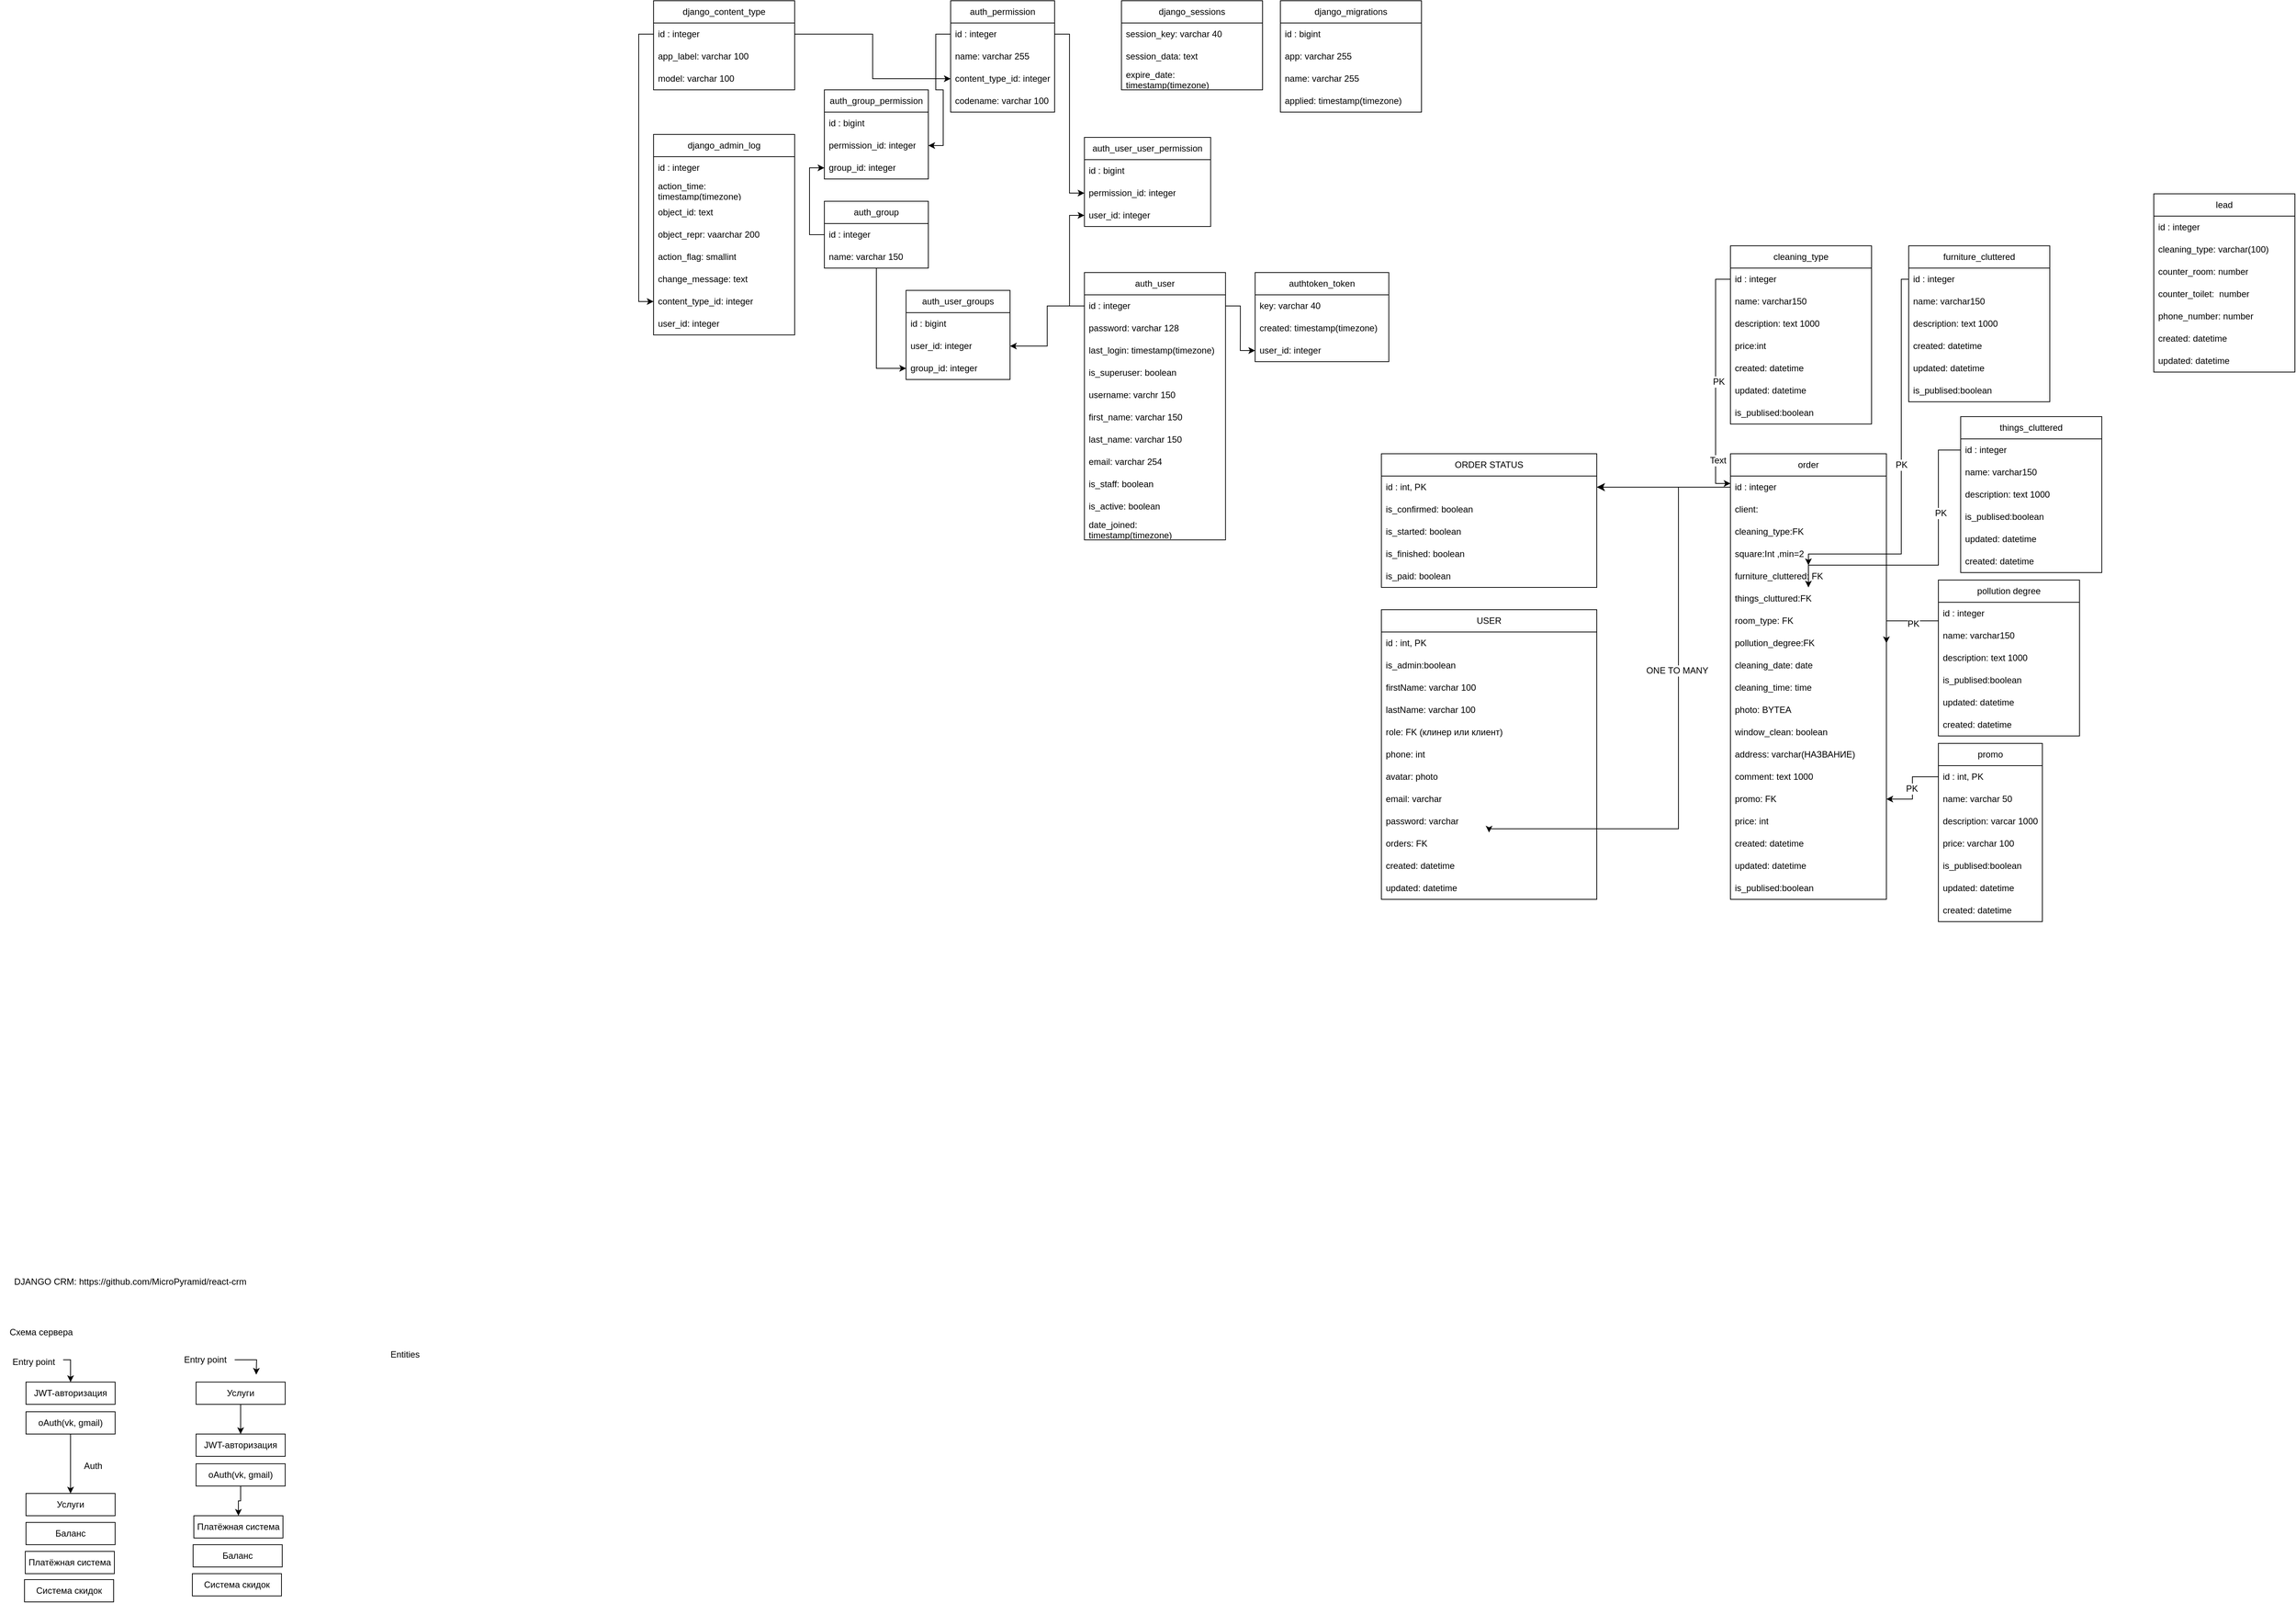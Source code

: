 <mxfile version="23.1.1" type="github">
  <diagram name="Страница — 1" id="Fns3yZMFMgsRTfrll8Iq">
    <mxGraphModel dx="3747" dy="2158" grid="1" gridSize="10" guides="1" tooltips="1" connect="1" arrows="1" fold="1" page="1" pageScale="1" pageWidth="827" pageHeight="1169" math="0" shadow="0">
      <root>
        <mxCell id="0" />
        <mxCell id="1" parent="0" />
        <mxCell id="XI1WRr0vTbFgEeACWZSz-24" value="Схема сервера" style="text;html=1;align=center;verticalAlign=middle;resizable=0;points=[];autosize=1;strokeColor=none;fillColor=none;" parent="1" vertex="1">
          <mxGeometry x="-1170" y="968" width="110" height="30" as="geometry" />
        </mxCell>
        <mxCell id="XI1WRr0vTbFgEeACWZSz-25" value="JWT-авторизация" style="rounded=0;whiteSpace=wrap;html=1;" parent="1" vertex="1">
          <mxGeometry x="-1135" y="1050" width="120" height="30" as="geometry" />
        </mxCell>
        <mxCell id="XI1WRr0vTbFgEeACWZSz-32" value="" style="edgeStyle=orthogonalEdgeStyle;rounded=0;orthogonalLoop=1;jettySize=auto;html=1;" parent="1" source="XI1WRr0vTbFgEeACWZSz-28" target="XI1WRr0vTbFgEeACWZSz-31" edge="1">
          <mxGeometry relative="1" as="geometry" />
        </mxCell>
        <mxCell id="XI1WRr0vTbFgEeACWZSz-28" value="oAuth(vk, gmail)" style="rounded=0;whiteSpace=wrap;html=1;" parent="1" vertex="1">
          <mxGeometry x="-1135" y="1090" width="120" height="30" as="geometry" />
        </mxCell>
        <mxCell id="XI1WRr0vTbFgEeACWZSz-30" value="" style="edgeStyle=orthogonalEdgeStyle;rounded=0;orthogonalLoop=1;jettySize=auto;html=1;" parent="1" source="XI1WRr0vTbFgEeACWZSz-29" target="XI1WRr0vTbFgEeACWZSz-25" edge="1">
          <mxGeometry relative="1" as="geometry">
            <Array as="points">
              <mxPoint x="-1075" y="1020" />
            </Array>
          </mxGeometry>
        </mxCell>
        <mxCell id="XI1WRr0vTbFgEeACWZSz-29" value="Entry point" style="text;html=1;align=center;verticalAlign=middle;resizable=0;points=[];autosize=1;strokeColor=none;fillColor=none;" parent="1" vertex="1">
          <mxGeometry x="-1165" y="1008" width="80" height="30" as="geometry" />
        </mxCell>
        <mxCell id="XI1WRr0vTbFgEeACWZSz-31" value="Услуги" style="rounded=0;whiteSpace=wrap;html=1;" parent="1" vertex="1">
          <mxGeometry x="-1135" y="1200" width="120" height="30" as="geometry" />
        </mxCell>
        <mxCell id="XI1WRr0vTbFgEeACWZSz-33" value="Баланс" style="rounded=0;whiteSpace=wrap;html=1;" parent="1" vertex="1">
          <mxGeometry x="-1135" y="1239" width="120" height="30" as="geometry" />
        </mxCell>
        <mxCell id="XI1WRr0vTbFgEeACWZSz-34" value="Платёжная система" style="rounded=0;whiteSpace=wrap;html=1;" parent="1" vertex="1">
          <mxGeometry x="-1136" y="1278" width="120" height="30" as="geometry" />
        </mxCell>
        <mxCell id="XI1WRr0vTbFgEeACWZSz-35" value="Система скидок" style="rounded=0;whiteSpace=wrap;html=1;" parent="1" vertex="1">
          <mxGeometry x="-1137" y="1316" width="120" height="30" as="geometry" />
        </mxCell>
        <mxCell id="XI1WRr0vTbFgEeACWZSz-50" style="edgeStyle=orthogonalEdgeStyle;rounded=0;orthogonalLoop=1;jettySize=auto;html=1;entryX=0.5;entryY=0;entryDx=0;entryDy=0;" parent="1" source="XI1WRr0vTbFgEeACWZSz-40" target="XI1WRr0vTbFgEeACWZSz-48" edge="1">
          <mxGeometry relative="1" as="geometry" />
        </mxCell>
        <mxCell id="XI1WRr0vTbFgEeACWZSz-40" value="Услуги" style="rounded=0;whiteSpace=wrap;html=1;" parent="1" vertex="1">
          <mxGeometry x="-906" y="1050" width="120" height="30" as="geometry" />
        </mxCell>
        <mxCell id="XI1WRr0vTbFgEeACWZSz-41" value="Баланс" style="rounded=0;whiteSpace=wrap;html=1;" parent="1" vertex="1">
          <mxGeometry x="-910" y="1269" width="120" height="30" as="geometry" />
        </mxCell>
        <mxCell id="XI1WRr0vTbFgEeACWZSz-42" value="Платёжная система" style="rounded=0;whiteSpace=wrap;html=1;" parent="1" vertex="1">
          <mxGeometry x="-909" y="1230" width="120" height="30" as="geometry" />
        </mxCell>
        <mxCell id="XI1WRr0vTbFgEeACWZSz-43" value="Система скидок" style="rounded=0;whiteSpace=wrap;html=1;" parent="1" vertex="1">
          <mxGeometry x="-911" y="1308" width="120" height="30" as="geometry" />
        </mxCell>
        <mxCell id="XI1WRr0vTbFgEeACWZSz-46" style="edgeStyle=orthogonalEdgeStyle;rounded=0;orthogonalLoop=1;jettySize=auto;html=1;" parent="1" source="XI1WRr0vTbFgEeACWZSz-44" edge="1">
          <mxGeometry relative="1" as="geometry">
            <mxPoint x="-825" y="1040" as="targetPoint" />
          </mxGeometry>
        </mxCell>
        <mxCell id="XI1WRr0vTbFgEeACWZSz-44" value="Entry point" style="text;html=1;align=center;verticalAlign=middle;resizable=0;points=[];autosize=1;strokeColor=none;fillColor=none;" parent="1" vertex="1">
          <mxGeometry x="-934" y="1005" width="80" height="30" as="geometry" />
        </mxCell>
        <mxCell id="XI1WRr0vTbFgEeACWZSz-45" value="Auth" style="text;html=1;align=center;verticalAlign=middle;resizable=0;points=[];autosize=1;strokeColor=none;fillColor=none;" parent="1" vertex="1">
          <mxGeometry x="-1070" y="1148" width="50" height="30" as="geometry" />
        </mxCell>
        <mxCell id="XI1WRr0vTbFgEeACWZSz-48" value="JWT-авторизация" style="rounded=0;whiteSpace=wrap;html=1;" parent="1" vertex="1">
          <mxGeometry x="-906" y="1120" width="120" height="30" as="geometry" />
        </mxCell>
        <mxCell id="XI1WRr0vTbFgEeACWZSz-52" value="" style="edgeStyle=orthogonalEdgeStyle;rounded=0;orthogonalLoop=1;jettySize=auto;html=1;" parent="1" source="XI1WRr0vTbFgEeACWZSz-49" target="XI1WRr0vTbFgEeACWZSz-42" edge="1">
          <mxGeometry relative="1" as="geometry" />
        </mxCell>
        <mxCell id="XI1WRr0vTbFgEeACWZSz-49" value="oAuth(vk, gmail)" style="rounded=0;whiteSpace=wrap;html=1;" parent="1" vertex="1">
          <mxGeometry x="-906" y="1160" width="120" height="30" as="geometry" />
        </mxCell>
        <mxCell id="XI1WRr0vTbFgEeACWZSz-53" value="Entities" style="text;html=1;align=center;verticalAlign=middle;resizable=0;points=[];autosize=1;strokeColor=none;fillColor=none;" parent="1" vertex="1">
          <mxGeometry x="-655" y="998" width="60" height="30" as="geometry" />
        </mxCell>
        <mxCell id="XI1WRr0vTbFgEeACWZSz-60" value="order" style="swimlane;fontStyle=0;childLayout=stackLayout;horizontal=1;startSize=30;horizontalStack=0;resizeParent=1;resizeParentMax=0;resizeLast=0;collapsible=1;marginBottom=0;whiteSpace=wrap;html=1;" parent="1" vertex="1">
          <mxGeometry x="1160" y="-200" width="210" height="600" as="geometry" />
        </mxCell>
        <mxCell id="XI1WRr0vTbFgEeACWZSz-61" value="id : integer" style="text;strokeColor=none;fillColor=none;align=left;verticalAlign=middle;spacingLeft=4;spacingRight=4;overflow=hidden;points=[[0,0.5],[1,0.5]];portConstraint=eastwest;rotatable=0;whiteSpace=wrap;html=1;" parent="XI1WRr0vTbFgEeACWZSz-60" vertex="1">
          <mxGeometry y="30" width="210" height="30" as="geometry" />
        </mxCell>
        <mxCell id="iwx3m-Ki16ha5Yiac5JZ-89" value="client:" style="text;strokeColor=none;fillColor=none;align=left;verticalAlign=middle;spacingLeft=4;spacingRight=4;overflow=hidden;points=[[0,0.5],[1,0.5]];portConstraint=eastwest;rotatable=0;whiteSpace=wrap;html=1;" parent="XI1WRr0vTbFgEeACWZSz-60" vertex="1">
          <mxGeometry y="60" width="210" height="30" as="geometry" />
        </mxCell>
        <mxCell id="iwx3m-Ki16ha5Yiac5JZ-23" value="cleaning_type:FK" style="text;strokeColor=none;fillColor=none;align=left;verticalAlign=middle;spacingLeft=4;spacingRight=4;overflow=hidden;points=[[0,0.5],[1,0.5]];portConstraint=eastwest;rotatable=0;whiteSpace=wrap;html=1;" parent="XI1WRr0vTbFgEeACWZSz-60" vertex="1">
          <mxGeometry y="90" width="210" height="30" as="geometry" />
        </mxCell>
        <mxCell id="iwx3m-Ki16ha5Yiac5JZ-24" value="square:Int ,min=2" style="text;strokeColor=none;fillColor=none;align=left;verticalAlign=middle;spacingLeft=4;spacingRight=4;overflow=hidden;points=[[0,0.5],[1,0.5]];portConstraint=eastwest;rotatable=0;whiteSpace=wrap;html=1;" parent="XI1WRr0vTbFgEeACWZSz-60" vertex="1">
          <mxGeometry y="120" width="210" height="30" as="geometry" />
        </mxCell>
        <mxCell id="XI1WRr0vTbFgEeACWZSz-63" value="furniture_cluttered: FK " style="text;strokeColor=none;fillColor=none;align=left;verticalAlign=middle;spacingLeft=4;spacingRight=4;overflow=hidden;points=[[0,0.5],[1,0.5]];portConstraint=eastwest;rotatable=0;whiteSpace=wrap;html=1;" parent="XI1WRr0vTbFgEeACWZSz-60" vertex="1">
          <mxGeometry y="150" width="210" height="30" as="geometry" />
        </mxCell>
        <mxCell id="XI1WRr0vTbFgEeACWZSz-64" value="things_cluttured:FK" style="text;strokeColor=none;fillColor=none;align=left;verticalAlign=middle;spacingLeft=4;spacingRight=4;overflow=hidden;points=[[0,0.5],[1,0.5]];portConstraint=eastwest;rotatable=0;whiteSpace=wrap;html=1;" parent="XI1WRr0vTbFgEeACWZSz-60" vertex="1">
          <mxGeometry y="180" width="210" height="30" as="geometry" />
        </mxCell>
        <mxCell id="XI1WRr0vTbFgEeACWZSz-62" value="room_type: FK" style="text;strokeColor=none;fillColor=none;align=left;verticalAlign=middle;spacingLeft=4;spacingRight=4;overflow=hidden;points=[[0,0.5],[1,0.5]];portConstraint=eastwest;rotatable=0;whiteSpace=wrap;html=1;" parent="XI1WRr0vTbFgEeACWZSz-60" vertex="1">
          <mxGeometry y="210" width="210" height="30" as="geometry" />
        </mxCell>
        <mxCell id="iwx3m-Ki16ha5Yiac5JZ-37" value="pollution_degree:FK" style="text;strokeColor=none;fillColor=none;align=left;verticalAlign=middle;spacingLeft=4;spacingRight=4;overflow=hidden;points=[[0,0.5],[1,0.5]];portConstraint=eastwest;rotatable=0;whiteSpace=wrap;html=1;" parent="XI1WRr0vTbFgEeACWZSz-60" vertex="1">
          <mxGeometry y="240" width="210" height="30" as="geometry" />
        </mxCell>
        <mxCell id="iwx3m-Ki16ha5Yiac5JZ-45" value="cleaning_date: date" style="text;strokeColor=none;fillColor=none;align=left;verticalAlign=middle;spacingLeft=4;spacingRight=4;overflow=hidden;points=[[0,0.5],[1,0.5]];portConstraint=eastwest;rotatable=0;whiteSpace=wrap;html=1;" parent="XI1WRr0vTbFgEeACWZSz-60" vertex="1">
          <mxGeometry y="270" width="210" height="30" as="geometry" />
        </mxCell>
        <mxCell id="iwx3m-Ki16ha5Yiac5JZ-46" value="cleaning_time: time" style="text;strokeColor=none;fillColor=none;align=left;verticalAlign=middle;spacingLeft=4;spacingRight=4;overflow=hidden;points=[[0,0.5],[1,0.5]];portConstraint=eastwest;rotatable=0;whiteSpace=wrap;html=1;" parent="XI1WRr0vTbFgEeACWZSz-60" vertex="1">
          <mxGeometry y="300" width="210" height="30" as="geometry" />
        </mxCell>
        <mxCell id="iwx3m-Ki16ha5Yiac5JZ-47" value="photo: BYTEA" style="text;strokeColor=none;fillColor=none;align=left;verticalAlign=middle;spacingLeft=4;spacingRight=4;overflow=hidden;points=[[0,0.5],[1,0.5]];portConstraint=eastwest;rotatable=0;whiteSpace=wrap;html=1;" parent="XI1WRr0vTbFgEeACWZSz-60" vertex="1">
          <mxGeometry y="330" width="210" height="30" as="geometry" />
        </mxCell>
        <mxCell id="iwx3m-Ki16ha5Yiac5JZ-50" value="window_clean: boolean" style="text;strokeColor=none;fillColor=none;align=left;verticalAlign=middle;spacingLeft=4;spacingRight=4;overflow=hidden;points=[[0,0.5],[1,0.5]];portConstraint=eastwest;rotatable=0;whiteSpace=wrap;html=1;" parent="XI1WRr0vTbFgEeACWZSz-60" vertex="1">
          <mxGeometry y="360" width="210" height="30" as="geometry" />
        </mxCell>
        <mxCell id="iwx3m-Ki16ha5Yiac5JZ-51" value="address: varchar(НАЗВАНИЕ)" style="text;strokeColor=none;fillColor=none;align=left;verticalAlign=middle;spacingLeft=4;spacingRight=4;overflow=hidden;points=[[0,0.5],[1,0.5]];portConstraint=eastwest;rotatable=0;whiteSpace=wrap;html=1;" parent="XI1WRr0vTbFgEeACWZSz-60" vertex="1">
          <mxGeometry y="390" width="210" height="30" as="geometry" />
        </mxCell>
        <mxCell id="iwx3m-Ki16ha5Yiac5JZ-52" value="comment: text 1000" style="text;strokeColor=none;fillColor=none;align=left;verticalAlign=middle;spacingLeft=4;spacingRight=4;overflow=hidden;points=[[0,0.5],[1,0.5]];portConstraint=eastwest;rotatable=0;whiteSpace=wrap;html=1;" parent="XI1WRr0vTbFgEeACWZSz-60" vertex="1">
          <mxGeometry y="420" width="210" height="30" as="geometry" />
        </mxCell>
        <mxCell id="iwx3m-Ki16ha5Yiac5JZ-53" value="&lt;div&gt;promo: FK&lt;br&gt;&lt;/div&gt;" style="text;strokeColor=none;fillColor=none;align=left;verticalAlign=middle;spacingLeft=4;spacingRight=4;overflow=hidden;points=[[0,0.5],[1,0.5]];portConstraint=eastwest;rotatable=0;whiteSpace=wrap;html=1;" parent="XI1WRr0vTbFgEeACWZSz-60" vertex="1">
          <mxGeometry y="450" width="210" height="30" as="geometry" />
        </mxCell>
        <mxCell id="iwx3m-Ki16ha5Yiac5JZ-62" value="price: int" style="text;strokeColor=none;fillColor=none;align=left;verticalAlign=middle;spacingLeft=4;spacingRight=4;overflow=hidden;points=[[0,0.5],[1,0.5]];portConstraint=eastwest;rotatable=0;whiteSpace=wrap;html=1;" parent="XI1WRr0vTbFgEeACWZSz-60" vertex="1">
          <mxGeometry y="480" width="210" height="30" as="geometry" />
        </mxCell>
        <mxCell id="iwx3m-Ki16ha5Yiac5JZ-71" value="created: datetime" style="text;strokeColor=none;fillColor=none;align=left;verticalAlign=middle;spacingLeft=4;spacingRight=4;overflow=hidden;points=[[0,0.5],[1,0.5]];portConstraint=eastwest;rotatable=0;whiteSpace=wrap;html=1;" parent="XI1WRr0vTbFgEeACWZSz-60" vertex="1">
          <mxGeometry y="510" width="210" height="30" as="geometry" />
        </mxCell>
        <mxCell id="iwx3m-Ki16ha5Yiac5JZ-72" value="updated: datetime" style="text;strokeColor=none;fillColor=none;align=left;verticalAlign=middle;spacingLeft=4;spacingRight=4;overflow=hidden;points=[[0,0.5],[1,0.5]];portConstraint=eastwest;rotatable=0;whiteSpace=wrap;html=1;" parent="XI1WRr0vTbFgEeACWZSz-60" vertex="1">
          <mxGeometry y="540" width="210" height="30" as="geometry" />
        </mxCell>
        <mxCell id="iwx3m-Ki16ha5Yiac5JZ-73" value="is_publised:boolean" style="text;strokeColor=none;fillColor=none;align=left;verticalAlign=middle;spacingLeft=4;spacingRight=4;overflow=hidden;points=[[0,0.5],[1,0.5]];portConstraint=eastwest;rotatable=0;whiteSpace=wrap;html=1;" parent="XI1WRr0vTbFgEeACWZSz-60" vertex="1">
          <mxGeometry y="570" width="210" height="30" as="geometry" />
        </mxCell>
        <mxCell id="XI1WRr0vTbFgEeACWZSz-66" value="promo" style="swimlane;fontStyle=0;childLayout=stackLayout;horizontal=1;startSize=30;horizontalStack=0;resizeParent=1;resizeParentMax=0;resizeLast=0;collapsible=1;marginBottom=0;whiteSpace=wrap;html=1;" parent="1" vertex="1">
          <mxGeometry x="1440" y="190" width="140" height="240" as="geometry" />
        </mxCell>
        <mxCell id="XI1WRr0vTbFgEeACWZSz-67" value="id : int, PK" style="text;strokeColor=none;fillColor=none;align=left;verticalAlign=middle;spacingLeft=4;spacingRight=4;overflow=hidden;points=[[0,0.5],[1,0.5]];portConstraint=eastwest;rotatable=0;whiteSpace=wrap;html=1;" parent="XI1WRr0vTbFgEeACWZSz-66" vertex="1">
          <mxGeometry y="30" width="140" height="30" as="geometry" />
        </mxCell>
        <mxCell id="XI1WRr0vTbFgEeACWZSz-68" value="name: varchar 50" style="text;strokeColor=none;fillColor=none;align=left;verticalAlign=middle;spacingLeft=4;spacingRight=4;overflow=hidden;points=[[0,0.5],[1,0.5]];portConstraint=eastwest;rotatable=0;whiteSpace=wrap;html=1;" parent="XI1WRr0vTbFgEeACWZSz-66" vertex="1">
          <mxGeometry y="60" width="140" height="30" as="geometry" />
        </mxCell>
        <mxCell id="XI1WRr0vTbFgEeACWZSz-69" value="description: varcar 1000" style="text;strokeColor=none;fillColor=none;align=left;verticalAlign=middle;spacingLeft=4;spacingRight=4;overflow=hidden;points=[[0,0.5],[1,0.5]];portConstraint=eastwest;rotatable=0;whiteSpace=wrap;html=1;" parent="XI1WRr0vTbFgEeACWZSz-66" vertex="1">
          <mxGeometry y="90" width="140" height="30" as="geometry" />
        </mxCell>
        <mxCell id="XI1WRr0vTbFgEeACWZSz-71" value="price: varchar 100" style="text;strokeColor=none;fillColor=none;align=left;verticalAlign=middle;spacingLeft=4;spacingRight=4;overflow=hidden;points=[[0,0.5],[1,0.5]];portConstraint=eastwest;rotatable=0;whiteSpace=wrap;html=1;" parent="XI1WRr0vTbFgEeACWZSz-66" vertex="1">
          <mxGeometry y="120" width="140" height="30" as="geometry" />
        </mxCell>
        <mxCell id="iwx3m-Ki16ha5Yiac5JZ-79" value="is_publised:boolean" style="text;strokeColor=none;fillColor=none;align=left;verticalAlign=middle;spacingLeft=4;spacingRight=4;overflow=hidden;points=[[0,0.5],[1,0.5]];portConstraint=eastwest;rotatable=0;whiteSpace=wrap;html=1;" parent="XI1WRr0vTbFgEeACWZSz-66" vertex="1">
          <mxGeometry y="150" width="140" height="30" as="geometry" />
        </mxCell>
        <mxCell id="iwx3m-Ki16ha5Yiac5JZ-78" value="updated: datetime" style="text;strokeColor=none;fillColor=none;align=left;verticalAlign=middle;spacingLeft=4;spacingRight=4;overflow=hidden;points=[[0,0.5],[1,0.5]];portConstraint=eastwest;rotatable=0;whiteSpace=wrap;html=1;" parent="XI1WRr0vTbFgEeACWZSz-66" vertex="1">
          <mxGeometry y="180" width="140" height="30" as="geometry" />
        </mxCell>
        <mxCell id="iwx3m-Ki16ha5Yiac5JZ-77" value="created: datetime" style="text;strokeColor=none;fillColor=none;align=left;verticalAlign=middle;spacingLeft=4;spacingRight=4;overflow=hidden;points=[[0,0.5],[1,0.5]];portConstraint=eastwest;rotatable=0;whiteSpace=wrap;html=1;" parent="XI1WRr0vTbFgEeACWZSz-66" vertex="1">
          <mxGeometry y="210" width="140" height="30" as="geometry" />
        </mxCell>
        <mxCell id="x9vk5HfKDs6f57D2XIfl-56" style="edgeStyle=orthogonalEdgeStyle;rounded=0;orthogonalLoop=1;jettySize=auto;html=1;entryX=0;entryY=0.5;entryDx=0;entryDy=0;" parent="1" source="x9vk5HfKDs6f57D2XIfl-1" target="x9vk5HfKDs6f57D2XIfl-33" edge="1">
          <mxGeometry relative="1" as="geometry" />
        </mxCell>
        <mxCell id="x9vk5HfKDs6f57D2XIfl-1" value="auth_group" style="swimlane;fontStyle=0;childLayout=stackLayout;horizontal=1;startSize=30;horizontalStack=0;resizeParent=1;resizeParentMax=0;resizeLast=0;collapsible=1;marginBottom=0;whiteSpace=wrap;html=1;" parent="1" vertex="1">
          <mxGeometry x="-60" y="-540" width="140" height="90" as="geometry" />
        </mxCell>
        <mxCell id="x9vk5HfKDs6f57D2XIfl-2" value="id : integer" style="text;strokeColor=none;fillColor=none;align=left;verticalAlign=middle;spacingLeft=4;spacingRight=4;overflow=hidden;points=[[0,0.5],[1,0.5]];portConstraint=eastwest;rotatable=0;whiteSpace=wrap;html=1;" parent="x9vk5HfKDs6f57D2XIfl-1" vertex="1">
          <mxGeometry y="30" width="140" height="30" as="geometry" />
        </mxCell>
        <mxCell id="x9vk5HfKDs6f57D2XIfl-3" value="name: varchar 150" style="text;strokeColor=none;fillColor=none;align=left;verticalAlign=middle;spacingLeft=4;spacingRight=4;overflow=hidden;points=[[0,0.5],[1,0.5]];portConstraint=eastwest;rotatable=0;whiteSpace=wrap;html=1;" parent="x9vk5HfKDs6f57D2XIfl-1" vertex="1">
          <mxGeometry y="60" width="140" height="30" as="geometry" />
        </mxCell>
        <mxCell id="x9vk5HfKDs6f57D2XIfl-6" value="auth_group_permission" style="swimlane;fontStyle=0;childLayout=stackLayout;horizontal=1;startSize=30;horizontalStack=0;resizeParent=1;resizeParentMax=0;resizeLast=0;collapsible=1;marginBottom=0;whiteSpace=wrap;html=1;" parent="1" vertex="1">
          <mxGeometry x="-60" y="-690" width="140" height="120" as="geometry" />
        </mxCell>
        <mxCell id="x9vk5HfKDs6f57D2XIfl-7" value="id : bigint" style="text;strokeColor=none;fillColor=none;align=left;verticalAlign=middle;spacingLeft=4;spacingRight=4;overflow=hidden;points=[[0,0.5],[1,0.5]];portConstraint=eastwest;rotatable=0;whiteSpace=wrap;html=1;" parent="x9vk5HfKDs6f57D2XIfl-6" vertex="1">
          <mxGeometry y="30" width="140" height="30" as="geometry" />
        </mxCell>
        <mxCell id="x9vk5HfKDs6f57D2XIfl-9" value="permission_id: integer" style="text;strokeColor=none;fillColor=none;align=left;verticalAlign=middle;spacingLeft=4;spacingRight=4;overflow=hidden;points=[[0,0.5],[1,0.5]];portConstraint=eastwest;rotatable=0;whiteSpace=wrap;html=1;" parent="x9vk5HfKDs6f57D2XIfl-6" vertex="1">
          <mxGeometry y="60" width="140" height="30" as="geometry" />
        </mxCell>
        <mxCell id="x9vk5HfKDs6f57D2XIfl-8" value="group_id: integer" style="text;strokeColor=none;fillColor=none;align=left;verticalAlign=middle;spacingLeft=4;spacingRight=4;overflow=hidden;points=[[0,0.5],[1,0.5]];portConstraint=eastwest;rotatable=0;whiteSpace=wrap;html=1;" parent="x9vk5HfKDs6f57D2XIfl-6" vertex="1">
          <mxGeometry y="90" width="140" height="30" as="geometry" />
        </mxCell>
        <mxCell id="x9vk5HfKDs6f57D2XIfl-10" value="DJANGO CRM: https://github.com/MicroPyramid/react-crm" style="text;html=1;align=center;verticalAlign=middle;resizable=0;points=[];autosize=1;strokeColor=none;fillColor=none;" parent="1" vertex="1">
          <mxGeometry x="-1165" y="900" width="340" height="30" as="geometry" />
        </mxCell>
        <mxCell id="x9vk5HfKDs6f57D2XIfl-12" value="auth_permission" style="swimlane;fontStyle=0;childLayout=stackLayout;horizontal=1;startSize=30;horizontalStack=0;resizeParent=1;resizeParentMax=0;resizeLast=0;collapsible=1;marginBottom=0;whiteSpace=wrap;html=1;" parent="1" vertex="1">
          <mxGeometry x="110.0" y="-810" width="140" height="150" as="geometry" />
        </mxCell>
        <mxCell id="x9vk5HfKDs6f57D2XIfl-13" value="id : integer" style="text;strokeColor=none;fillColor=none;align=left;verticalAlign=middle;spacingLeft=4;spacingRight=4;overflow=hidden;points=[[0,0.5],[1,0.5]];portConstraint=eastwest;rotatable=0;whiteSpace=wrap;html=1;" parent="x9vk5HfKDs6f57D2XIfl-12" vertex="1">
          <mxGeometry y="30" width="140" height="30" as="geometry" />
        </mxCell>
        <mxCell id="x9vk5HfKDs6f57D2XIfl-14" value="name: varchar 255" style="text;strokeColor=none;fillColor=none;align=left;verticalAlign=middle;spacingLeft=4;spacingRight=4;overflow=hidden;points=[[0,0.5],[1,0.5]];portConstraint=eastwest;rotatable=0;whiteSpace=wrap;html=1;" parent="x9vk5HfKDs6f57D2XIfl-12" vertex="1">
          <mxGeometry y="60" width="140" height="30" as="geometry" />
        </mxCell>
        <mxCell id="x9vk5HfKDs6f57D2XIfl-15" value="content_type_id: integer" style="text;strokeColor=none;fillColor=none;align=left;verticalAlign=middle;spacingLeft=4;spacingRight=4;overflow=hidden;points=[[0,0.5],[1,0.5]];portConstraint=eastwest;rotatable=0;whiteSpace=wrap;html=1;" parent="x9vk5HfKDs6f57D2XIfl-12" vertex="1">
          <mxGeometry y="90" width="140" height="30" as="geometry" />
        </mxCell>
        <mxCell id="x9vk5HfKDs6f57D2XIfl-16" value="codename: varchar 100" style="text;strokeColor=none;fillColor=none;align=left;verticalAlign=middle;spacingLeft=4;spacingRight=4;overflow=hidden;points=[[0,0.5],[1,0.5]];portConstraint=eastwest;rotatable=0;whiteSpace=wrap;html=1;" parent="x9vk5HfKDs6f57D2XIfl-12" vertex="1">
          <mxGeometry y="120" width="140" height="30" as="geometry" />
        </mxCell>
        <mxCell id="x9vk5HfKDs6f57D2XIfl-17" value="auth_user" style="swimlane;fontStyle=0;childLayout=stackLayout;horizontal=1;startSize=30;horizontalStack=0;resizeParent=1;resizeParentMax=0;resizeLast=0;collapsible=1;marginBottom=0;whiteSpace=wrap;html=1;" parent="1" vertex="1">
          <mxGeometry x="290.14" y="-444" width="190" height="360" as="geometry" />
        </mxCell>
        <mxCell id="x9vk5HfKDs6f57D2XIfl-18" value="id : integer" style="text;strokeColor=none;fillColor=none;align=left;verticalAlign=middle;spacingLeft=4;spacingRight=4;overflow=hidden;points=[[0,0.5],[1,0.5]];portConstraint=eastwest;rotatable=0;whiteSpace=wrap;html=1;" parent="x9vk5HfKDs6f57D2XIfl-17" vertex="1">
          <mxGeometry y="30" width="190" height="30" as="geometry" />
        </mxCell>
        <mxCell id="x9vk5HfKDs6f57D2XIfl-19" value="password: varchar 128" style="text;strokeColor=none;fillColor=none;align=left;verticalAlign=middle;spacingLeft=4;spacingRight=4;overflow=hidden;points=[[0,0.5],[1,0.5]];portConstraint=eastwest;rotatable=0;whiteSpace=wrap;html=1;" parent="x9vk5HfKDs6f57D2XIfl-17" vertex="1">
          <mxGeometry y="60" width="190" height="30" as="geometry" />
        </mxCell>
        <mxCell id="x9vk5HfKDs6f57D2XIfl-20" value="last_login: timestamp(timezone)" style="text;strokeColor=none;fillColor=none;align=left;verticalAlign=middle;spacingLeft=4;spacingRight=4;overflow=hidden;points=[[0,0.5],[1,0.5]];portConstraint=eastwest;rotatable=0;whiteSpace=wrap;html=1;" parent="x9vk5HfKDs6f57D2XIfl-17" vertex="1">
          <mxGeometry y="90" width="190" height="30" as="geometry" />
        </mxCell>
        <mxCell id="x9vk5HfKDs6f57D2XIfl-21" value="is_superuser: boolean" style="text;strokeColor=none;fillColor=none;align=left;verticalAlign=middle;spacingLeft=4;spacingRight=4;overflow=hidden;points=[[0,0.5],[1,0.5]];portConstraint=eastwest;rotatable=0;whiteSpace=wrap;html=1;" parent="x9vk5HfKDs6f57D2XIfl-17" vertex="1">
          <mxGeometry y="120" width="190" height="30" as="geometry" />
        </mxCell>
        <mxCell id="x9vk5HfKDs6f57D2XIfl-23" value="username: varchr 150" style="text;strokeColor=none;fillColor=none;align=left;verticalAlign=middle;spacingLeft=4;spacingRight=4;overflow=hidden;points=[[0,0.5],[1,0.5]];portConstraint=eastwest;rotatable=0;whiteSpace=wrap;html=1;" parent="x9vk5HfKDs6f57D2XIfl-17" vertex="1">
          <mxGeometry y="150" width="190" height="30" as="geometry" />
        </mxCell>
        <mxCell id="x9vk5HfKDs6f57D2XIfl-24" value="first_name: varchar 150" style="text;strokeColor=none;fillColor=none;align=left;verticalAlign=middle;spacingLeft=4;spacingRight=4;overflow=hidden;points=[[0,0.5],[1,0.5]];portConstraint=eastwest;rotatable=0;whiteSpace=wrap;html=1;" parent="x9vk5HfKDs6f57D2XIfl-17" vertex="1">
          <mxGeometry y="180" width="190" height="30" as="geometry" />
        </mxCell>
        <mxCell id="x9vk5HfKDs6f57D2XIfl-25" value="last_name: varchar 150" style="text;strokeColor=none;fillColor=none;align=left;verticalAlign=middle;spacingLeft=4;spacingRight=4;overflow=hidden;points=[[0,0.5],[1,0.5]];portConstraint=eastwest;rotatable=0;whiteSpace=wrap;html=1;" parent="x9vk5HfKDs6f57D2XIfl-17" vertex="1">
          <mxGeometry y="210" width="190" height="30" as="geometry" />
        </mxCell>
        <mxCell id="x9vk5HfKDs6f57D2XIfl-26" value="email: varchar 254" style="text;strokeColor=none;fillColor=none;align=left;verticalAlign=middle;spacingLeft=4;spacingRight=4;overflow=hidden;points=[[0,0.5],[1,0.5]];portConstraint=eastwest;rotatable=0;whiteSpace=wrap;html=1;" parent="x9vk5HfKDs6f57D2XIfl-17" vertex="1">
          <mxGeometry y="240" width="190" height="30" as="geometry" />
        </mxCell>
        <mxCell id="x9vk5HfKDs6f57D2XIfl-27" value="is_staff: boolean" style="text;strokeColor=none;fillColor=none;align=left;verticalAlign=middle;spacingLeft=4;spacingRight=4;overflow=hidden;points=[[0,0.5],[1,0.5]];portConstraint=eastwest;rotatable=0;whiteSpace=wrap;html=1;" parent="x9vk5HfKDs6f57D2XIfl-17" vertex="1">
          <mxGeometry y="270" width="190" height="30" as="geometry" />
        </mxCell>
        <mxCell id="x9vk5HfKDs6f57D2XIfl-28" value="is_active: boolean" style="text;strokeColor=none;fillColor=none;align=left;verticalAlign=middle;spacingLeft=4;spacingRight=4;overflow=hidden;points=[[0,0.5],[1,0.5]];portConstraint=eastwest;rotatable=0;whiteSpace=wrap;html=1;" parent="x9vk5HfKDs6f57D2XIfl-17" vertex="1">
          <mxGeometry y="300" width="190" height="30" as="geometry" />
        </mxCell>
        <mxCell id="x9vk5HfKDs6f57D2XIfl-29" value="date_joined: timestamp(timezone)" style="text;strokeColor=none;fillColor=none;align=left;verticalAlign=middle;spacingLeft=4;spacingRight=4;overflow=hidden;points=[[0,0.5],[1,0.5]];portConstraint=eastwest;rotatable=0;whiteSpace=wrap;html=1;" parent="x9vk5HfKDs6f57D2XIfl-17" vertex="1">
          <mxGeometry y="330" width="190" height="30" as="geometry" />
        </mxCell>
        <mxCell id="x9vk5HfKDs6f57D2XIfl-30" value="auth_user_groups" style="swimlane;fontStyle=0;childLayout=stackLayout;horizontal=1;startSize=30;horizontalStack=0;resizeParent=1;resizeParentMax=0;resizeLast=0;collapsible=1;marginBottom=0;whiteSpace=wrap;html=1;" parent="1" vertex="1">
          <mxGeometry x="50.0" y="-420" width="140" height="120" as="geometry" />
        </mxCell>
        <mxCell id="x9vk5HfKDs6f57D2XIfl-31" value="id : bigint" style="text;strokeColor=none;fillColor=none;align=left;verticalAlign=middle;spacingLeft=4;spacingRight=4;overflow=hidden;points=[[0,0.5],[1,0.5]];portConstraint=eastwest;rotatable=0;whiteSpace=wrap;html=1;" parent="x9vk5HfKDs6f57D2XIfl-30" vertex="1">
          <mxGeometry y="30" width="140" height="30" as="geometry" />
        </mxCell>
        <mxCell id="x9vk5HfKDs6f57D2XIfl-32" value="user_id: integer" style="text;strokeColor=none;fillColor=none;align=left;verticalAlign=middle;spacingLeft=4;spacingRight=4;overflow=hidden;points=[[0,0.5],[1,0.5]];portConstraint=eastwest;rotatable=0;whiteSpace=wrap;html=1;" parent="x9vk5HfKDs6f57D2XIfl-30" vertex="1">
          <mxGeometry y="60" width="140" height="30" as="geometry" />
        </mxCell>
        <mxCell id="x9vk5HfKDs6f57D2XIfl-33" value="group_id: integer" style="text;strokeColor=none;fillColor=none;align=left;verticalAlign=middle;spacingLeft=4;spacingRight=4;overflow=hidden;points=[[0,0.5],[1,0.5]];portConstraint=eastwest;rotatable=0;whiteSpace=wrap;html=1;" parent="x9vk5HfKDs6f57D2XIfl-30" vertex="1">
          <mxGeometry y="90" width="140" height="30" as="geometry" />
        </mxCell>
        <mxCell id="x9vk5HfKDs6f57D2XIfl-34" value="auth_user_user_permission" style="swimlane;fontStyle=0;childLayout=stackLayout;horizontal=1;startSize=30;horizontalStack=0;resizeParent=1;resizeParentMax=0;resizeLast=0;collapsible=1;marginBottom=0;whiteSpace=wrap;html=1;" parent="1" vertex="1">
          <mxGeometry x="290.14" y="-626" width="170" height="120" as="geometry" />
        </mxCell>
        <mxCell id="x9vk5HfKDs6f57D2XIfl-35" value="id : bigint" style="text;strokeColor=none;fillColor=none;align=left;verticalAlign=middle;spacingLeft=4;spacingRight=4;overflow=hidden;points=[[0,0.5],[1,0.5]];portConstraint=eastwest;rotatable=0;whiteSpace=wrap;html=1;" parent="x9vk5HfKDs6f57D2XIfl-34" vertex="1">
          <mxGeometry y="30" width="170" height="30" as="geometry" />
        </mxCell>
        <mxCell id="x9vk5HfKDs6f57D2XIfl-37" value="permission_id: integer" style="text;strokeColor=none;fillColor=none;align=left;verticalAlign=middle;spacingLeft=4;spacingRight=4;overflow=hidden;points=[[0,0.5],[1,0.5]];portConstraint=eastwest;rotatable=0;whiteSpace=wrap;html=1;" parent="x9vk5HfKDs6f57D2XIfl-34" vertex="1">
          <mxGeometry y="60" width="170" height="30" as="geometry" />
        </mxCell>
        <mxCell id="x9vk5HfKDs6f57D2XIfl-36" value="user_id: integer" style="text;strokeColor=none;fillColor=none;align=left;verticalAlign=middle;spacingLeft=4;spacingRight=4;overflow=hidden;points=[[0,0.5],[1,0.5]];portConstraint=eastwest;rotatable=0;whiteSpace=wrap;html=1;" parent="x9vk5HfKDs6f57D2XIfl-34" vertex="1">
          <mxGeometry y="90" width="170" height="30" as="geometry" />
        </mxCell>
        <mxCell id="x9vk5HfKDs6f57D2XIfl-38" value="authtoken_token" style="swimlane;fontStyle=0;childLayout=stackLayout;horizontal=1;startSize=30;horizontalStack=0;resizeParent=1;resizeParentMax=0;resizeLast=0;collapsible=1;marginBottom=0;whiteSpace=wrap;html=1;" parent="1" vertex="1">
          <mxGeometry x="520.0" y="-444" width="180" height="120" as="geometry" />
        </mxCell>
        <mxCell id="x9vk5HfKDs6f57D2XIfl-39" value="key: varchar 40" style="text;strokeColor=none;fillColor=none;align=left;verticalAlign=middle;spacingLeft=4;spacingRight=4;overflow=hidden;points=[[0,0.5],[1,0.5]];portConstraint=eastwest;rotatable=0;whiteSpace=wrap;html=1;" parent="x9vk5HfKDs6f57D2XIfl-38" vertex="1">
          <mxGeometry y="30" width="180" height="30" as="geometry" />
        </mxCell>
        <mxCell id="x9vk5HfKDs6f57D2XIfl-40" value="created: timestamp(timezone)" style="text;strokeColor=none;fillColor=none;align=left;verticalAlign=middle;spacingLeft=4;spacingRight=4;overflow=hidden;points=[[0,0.5],[1,0.5]];portConstraint=eastwest;rotatable=0;whiteSpace=wrap;html=1;" parent="x9vk5HfKDs6f57D2XIfl-38" vertex="1">
          <mxGeometry y="60" width="180" height="30" as="geometry" />
        </mxCell>
        <mxCell id="x9vk5HfKDs6f57D2XIfl-41" value="user_id: integer" style="text;strokeColor=none;fillColor=none;align=left;verticalAlign=middle;spacingLeft=4;spacingRight=4;overflow=hidden;points=[[0,0.5],[1,0.5]];portConstraint=eastwest;rotatable=0;whiteSpace=wrap;html=1;" parent="x9vk5HfKDs6f57D2XIfl-38" vertex="1">
          <mxGeometry y="90" width="180" height="30" as="geometry" />
        </mxCell>
        <mxCell id="x9vk5HfKDs6f57D2XIfl-42" value="django_admin_log" style="swimlane;fontStyle=0;childLayout=stackLayout;horizontal=1;startSize=30;horizontalStack=0;resizeParent=1;resizeParentMax=0;resizeLast=0;collapsible=1;marginBottom=0;whiteSpace=wrap;html=1;" parent="1" vertex="1">
          <mxGeometry x="-290" y="-630" width="190" height="270" as="geometry" />
        </mxCell>
        <mxCell id="x9vk5HfKDs6f57D2XIfl-43" value="id : integer" style="text;strokeColor=none;fillColor=none;align=left;verticalAlign=middle;spacingLeft=4;spacingRight=4;overflow=hidden;points=[[0,0.5],[1,0.5]];portConstraint=eastwest;rotatable=0;whiteSpace=wrap;html=1;" parent="x9vk5HfKDs6f57D2XIfl-42" vertex="1">
          <mxGeometry y="30" width="190" height="30" as="geometry" />
        </mxCell>
        <mxCell id="x9vk5HfKDs6f57D2XIfl-44" value="action_time: timestamp(timezone)" style="text;strokeColor=none;fillColor=none;align=left;verticalAlign=middle;spacingLeft=4;spacingRight=4;overflow=hidden;points=[[0,0.5],[1,0.5]];portConstraint=eastwest;rotatable=0;whiteSpace=wrap;html=1;" parent="x9vk5HfKDs6f57D2XIfl-42" vertex="1">
          <mxGeometry y="60" width="190" height="30" as="geometry" />
        </mxCell>
        <mxCell id="x9vk5HfKDs6f57D2XIfl-45" value="object_id: text" style="text;strokeColor=none;fillColor=none;align=left;verticalAlign=middle;spacingLeft=4;spacingRight=4;overflow=hidden;points=[[0,0.5],[1,0.5]];portConstraint=eastwest;rotatable=0;whiteSpace=wrap;html=1;" parent="x9vk5HfKDs6f57D2XIfl-42" vertex="1">
          <mxGeometry y="90" width="190" height="30" as="geometry" />
        </mxCell>
        <mxCell id="x9vk5HfKDs6f57D2XIfl-46" value="object_repr: vaarchar 200" style="text;strokeColor=none;fillColor=none;align=left;verticalAlign=middle;spacingLeft=4;spacingRight=4;overflow=hidden;points=[[0,0.5],[1,0.5]];portConstraint=eastwest;rotatable=0;whiteSpace=wrap;html=1;" parent="x9vk5HfKDs6f57D2XIfl-42" vertex="1">
          <mxGeometry y="120" width="190" height="30" as="geometry" />
        </mxCell>
        <mxCell id="x9vk5HfKDs6f57D2XIfl-47" value="action_flag: smallint" style="text;strokeColor=none;fillColor=none;align=left;verticalAlign=middle;spacingLeft=4;spacingRight=4;overflow=hidden;points=[[0,0.5],[1,0.5]];portConstraint=eastwest;rotatable=0;whiteSpace=wrap;html=1;" parent="x9vk5HfKDs6f57D2XIfl-42" vertex="1">
          <mxGeometry y="150" width="190" height="30" as="geometry" />
        </mxCell>
        <mxCell id="x9vk5HfKDs6f57D2XIfl-48" value="change_message: text" style="text;strokeColor=none;fillColor=none;align=left;verticalAlign=middle;spacingLeft=4;spacingRight=4;overflow=hidden;points=[[0,0.5],[1,0.5]];portConstraint=eastwest;rotatable=0;whiteSpace=wrap;html=1;" parent="x9vk5HfKDs6f57D2XIfl-42" vertex="1">
          <mxGeometry y="180" width="190" height="30" as="geometry" />
        </mxCell>
        <mxCell id="x9vk5HfKDs6f57D2XIfl-49" value="content_type_id: integer" style="text;strokeColor=none;fillColor=none;align=left;verticalAlign=middle;spacingLeft=4;spacingRight=4;overflow=hidden;points=[[0,0.5],[1,0.5]];portConstraint=eastwest;rotatable=0;whiteSpace=wrap;html=1;" parent="x9vk5HfKDs6f57D2XIfl-42" vertex="1">
          <mxGeometry y="210" width="190" height="30" as="geometry" />
        </mxCell>
        <mxCell id="x9vk5HfKDs6f57D2XIfl-50" value="user_id: integer" style="text;strokeColor=none;fillColor=none;align=left;verticalAlign=middle;spacingLeft=4;spacingRight=4;overflow=hidden;points=[[0,0.5],[1,0.5]];portConstraint=eastwest;rotatable=0;whiteSpace=wrap;html=1;" parent="x9vk5HfKDs6f57D2XIfl-42" vertex="1">
          <mxGeometry y="240" width="190" height="30" as="geometry" />
        </mxCell>
        <mxCell id="x9vk5HfKDs6f57D2XIfl-55" style="edgeStyle=orthogonalEdgeStyle;rounded=0;orthogonalLoop=1;jettySize=auto;html=1;entryX=1;entryY=0.5;entryDx=0;entryDy=0;" parent="1" source="x9vk5HfKDs6f57D2XIfl-18" target="x9vk5HfKDs6f57D2XIfl-32" edge="1">
          <mxGeometry relative="1" as="geometry" />
        </mxCell>
        <mxCell id="x9vk5HfKDs6f57D2XIfl-57" style="edgeStyle=orthogonalEdgeStyle;rounded=0;orthogonalLoop=1;jettySize=auto;html=1;exitX=0;exitY=0.5;exitDx=0;exitDy=0;entryX=0;entryY=0.5;entryDx=0;entryDy=0;" parent="1" source="x9vk5HfKDs6f57D2XIfl-18" target="x9vk5HfKDs6f57D2XIfl-36" edge="1">
          <mxGeometry relative="1" as="geometry" />
        </mxCell>
        <mxCell id="x9vk5HfKDs6f57D2XIfl-58" style="edgeStyle=orthogonalEdgeStyle;rounded=0;orthogonalLoop=1;jettySize=auto;html=1;exitX=1;exitY=0.5;exitDx=0;exitDy=0;" parent="1" source="x9vk5HfKDs6f57D2XIfl-13" target="x9vk5HfKDs6f57D2XIfl-37" edge="1">
          <mxGeometry relative="1" as="geometry" />
        </mxCell>
        <mxCell id="x9vk5HfKDs6f57D2XIfl-59" style="edgeStyle=orthogonalEdgeStyle;rounded=0;orthogonalLoop=1;jettySize=auto;html=1;exitX=0;exitY=0.5;exitDx=0;exitDy=0;entryX=0;entryY=0.5;entryDx=0;entryDy=0;" parent="1" source="x9vk5HfKDs6f57D2XIfl-2" target="x9vk5HfKDs6f57D2XIfl-8" edge="1">
          <mxGeometry relative="1" as="geometry" />
        </mxCell>
        <mxCell id="x9vk5HfKDs6f57D2XIfl-60" style="edgeStyle=orthogonalEdgeStyle;rounded=0;orthogonalLoop=1;jettySize=auto;html=1;exitX=0;exitY=0.5;exitDx=0;exitDy=0;" parent="1" source="x9vk5HfKDs6f57D2XIfl-13" target="x9vk5HfKDs6f57D2XIfl-9" edge="1">
          <mxGeometry relative="1" as="geometry" />
        </mxCell>
        <mxCell id="x9vk5HfKDs6f57D2XIfl-61" style="edgeStyle=orthogonalEdgeStyle;rounded=0;orthogonalLoop=1;jettySize=auto;html=1;exitX=1;exitY=0.5;exitDx=0;exitDy=0;" parent="1" source="x9vk5HfKDs6f57D2XIfl-18" target="x9vk5HfKDs6f57D2XIfl-41" edge="1">
          <mxGeometry relative="1" as="geometry" />
        </mxCell>
        <mxCell id="x9vk5HfKDs6f57D2XIfl-62" value="django_content_type" style="swimlane;fontStyle=0;childLayout=stackLayout;horizontal=1;startSize=30;horizontalStack=0;resizeParent=1;resizeParentMax=0;resizeLast=0;collapsible=1;marginBottom=0;whiteSpace=wrap;html=1;" parent="1" vertex="1">
          <mxGeometry x="-290" y="-810" width="190" height="120" as="geometry" />
        </mxCell>
        <mxCell id="x9vk5HfKDs6f57D2XIfl-63" value="id : integer" style="text;strokeColor=none;fillColor=none;align=left;verticalAlign=middle;spacingLeft=4;spacingRight=4;overflow=hidden;points=[[0,0.5],[1,0.5]];portConstraint=eastwest;rotatable=0;whiteSpace=wrap;html=1;" parent="x9vk5HfKDs6f57D2XIfl-62" vertex="1">
          <mxGeometry y="30" width="190" height="30" as="geometry" />
        </mxCell>
        <mxCell id="x9vk5HfKDs6f57D2XIfl-64" value="app_label: varchar 100" style="text;strokeColor=none;fillColor=none;align=left;verticalAlign=middle;spacingLeft=4;spacingRight=4;overflow=hidden;points=[[0,0.5],[1,0.5]];portConstraint=eastwest;rotatable=0;whiteSpace=wrap;html=1;" parent="x9vk5HfKDs6f57D2XIfl-62" vertex="1">
          <mxGeometry y="60" width="190" height="30" as="geometry" />
        </mxCell>
        <mxCell id="x9vk5HfKDs6f57D2XIfl-65" value="model: varchar 100" style="text;strokeColor=none;fillColor=none;align=left;verticalAlign=middle;spacingLeft=4;spacingRight=4;overflow=hidden;points=[[0,0.5],[1,0.5]];portConstraint=eastwest;rotatable=0;whiteSpace=wrap;html=1;" parent="x9vk5HfKDs6f57D2XIfl-62" vertex="1">
          <mxGeometry y="90" width="190" height="30" as="geometry" />
        </mxCell>
        <mxCell id="x9vk5HfKDs6f57D2XIfl-71" value="django_migrations" style="swimlane;fontStyle=0;childLayout=stackLayout;horizontal=1;startSize=30;horizontalStack=0;resizeParent=1;resizeParentMax=0;resizeLast=0;collapsible=1;marginBottom=0;whiteSpace=wrap;html=1;" parent="1" vertex="1">
          <mxGeometry x="554" y="-810" width="190" height="150" as="geometry" />
        </mxCell>
        <mxCell id="x9vk5HfKDs6f57D2XIfl-72" value="id : bigint" style="text;strokeColor=none;fillColor=none;align=left;verticalAlign=middle;spacingLeft=4;spacingRight=4;overflow=hidden;points=[[0,0.5],[1,0.5]];portConstraint=eastwest;rotatable=0;whiteSpace=wrap;html=1;" parent="x9vk5HfKDs6f57D2XIfl-71" vertex="1">
          <mxGeometry y="30" width="190" height="30" as="geometry" />
        </mxCell>
        <mxCell id="x9vk5HfKDs6f57D2XIfl-73" value="app: varchar 255" style="text;strokeColor=none;fillColor=none;align=left;verticalAlign=middle;spacingLeft=4;spacingRight=4;overflow=hidden;points=[[0,0.5],[1,0.5]];portConstraint=eastwest;rotatable=0;whiteSpace=wrap;html=1;" parent="x9vk5HfKDs6f57D2XIfl-71" vertex="1">
          <mxGeometry y="60" width="190" height="30" as="geometry" />
        </mxCell>
        <mxCell id="x9vk5HfKDs6f57D2XIfl-74" value="name: varchar 255" style="text;strokeColor=none;fillColor=none;align=left;verticalAlign=middle;spacingLeft=4;spacingRight=4;overflow=hidden;points=[[0,0.5],[1,0.5]];portConstraint=eastwest;rotatable=0;whiteSpace=wrap;html=1;" parent="x9vk5HfKDs6f57D2XIfl-71" vertex="1">
          <mxGeometry y="90" width="190" height="30" as="geometry" />
        </mxCell>
        <mxCell id="x9vk5HfKDs6f57D2XIfl-75" value="applied: timestamp(timezone)" style="text;strokeColor=none;fillColor=none;align=left;verticalAlign=middle;spacingLeft=4;spacingRight=4;overflow=hidden;points=[[0,0.5],[1,0.5]];portConstraint=eastwest;rotatable=0;whiteSpace=wrap;html=1;" parent="x9vk5HfKDs6f57D2XIfl-71" vertex="1">
          <mxGeometry y="120" width="190" height="30" as="geometry" />
        </mxCell>
        <mxCell id="x9vk5HfKDs6f57D2XIfl-76" value="django_sessions" style="swimlane;fontStyle=0;childLayout=stackLayout;horizontal=1;startSize=30;horizontalStack=0;resizeParent=1;resizeParentMax=0;resizeLast=0;collapsible=1;marginBottom=0;whiteSpace=wrap;html=1;" parent="1" vertex="1">
          <mxGeometry x="340" y="-810" width="190" height="120" as="geometry" />
        </mxCell>
        <mxCell id="x9vk5HfKDs6f57D2XIfl-77" value="session_key: varchar 40" style="text;strokeColor=none;fillColor=none;align=left;verticalAlign=middle;spacingLeft=4;spacingRight=4;overflow=hidden;points=[[0,0.5],[1,0.5]];portConstraint=eastwest;rotatable=0;whiteSpace=wrap;html=1;" parent="x9vk5HfKDs6f57D2XIfl-76" vertex="1">
          <mxGeometry y="30" width="190" height="30" as="geometry" />
        </mxCell>
        <mxCell id="x9vk5HfKDs6f57D2XIfl-78" value="session_data: text" style="text;strokeColor=none;fillColor=none;align=left;verticalAlign=middle;spacingLeft=4;spacingRight=4;overflow=hidden;points=[[0,0.5],[1,0.5]];portConstraint=eastwest;rotatable=0;whiteSpace=wrap;html=1;" parent="x9vk5HfKDs6f57D2XIfl-76" vertex="1">
          <mxGeometry y="60" width="190" height="30" as="geometry" />
        </mxCell>
        <mxCell id="x9vk5HfKDs6f57D2XIfl-79" value="expire_date: timestamp(timezone)" style="text;strokeColor=none;fillColor=none;align=left;verticalAlign=middle;spacingLeft=4;spacingRight=4;overflow=hidden;points=[[0,0.5],[1,0.5]];portConstraint=eastwest;rotatable=0;whiteSpace=wrap;html=1;" parent="x9vk5HfKDs6f57D2XIfl-76" vertex="1">
          <mxGeometry y="90" width="190" height="30" as="geometry" />
        </mxCell>
        <mxCell id="x9vk5HfKDs6f57D2XIfl-82" style="edgeStyle=orthogonalEdgeStyle;rounded=0;orthogonalLoop=1;jettySize=auto;html=1;exitX=1;exitY=0.5;exitDx=0;exitDy=0;" parent="1" source="x9vk5HfKDs6f57D2XIfl-63" target="x9vk5HfKDs6f57D2XIfl-15" edge="1">
          <mxGeometry relative="1" as="geometry" />
        </mxCell>
        <mxCell id="x9vk5HfKDs6f57D2XIfl-83" style="edgeStyle=orthogonalEdgeStyle;rounded=0;orthogonalLoop=1;jettySize=auto;html=1;exitX=0;exitY=0.5;exitDx=0;exitDy=0;entryX=0;entryY=0.5;entryDx=0;entryDy=0;" parent="1" source="x9vk5HfKDs6f57D2XIfl-63" target="x9vk5HfKDs6f57D2XIfl-49" edge="1">
          <mxGeometry relative="1" as="geometry" />
        </mxCell>
        <mxCell id="iwx3m-Ki16ha5Yiac5JZ-11" value="furniture_cluttered" style="swimlane;fontStyle=0;childLayout=stackLayout;horizontal=1;startSize=30;horizontalStack=0;resizeParent=1;resizeParentMax=0;resizeLast=0;collapsible=1;marginBottom=0;whiteSpace=wrap;html=1;" parent="1" vertex="1">
          <mxGeometry x="1400" y="-480" width="190" height="210" as="geometry" />
        </mxCell>
        <mxCell id="iwx3m-Ki16ha5Yiac5JZ-12" value="id : integer" style="text;strokeColor=none;fillColor=none;align=left;verticalAlign=middle;spacingLeft=4;spacingRight=4;overflow=hidden;points=[[0,0.5],[1,0.5]];portConstraint=eastwest;rotatable=0;whiteSpace=wrap;html=1;" parent="iwx3m-Ki16ha5Yiac5JZ-11" vertex="1">
          <mxGeometry y="30" width="190" height="30" as="geometry" />
        </mxCell>
        <mxCell id="iwx3m-Ki16ha5Yiac5JZ-13" value="name: varchar150" style="text;strokeColor=none;fillColor=none;align=left;verticalAlign=middle;spacingLeft=4;spacingRight=4;overflow=hidden;points=[[0,0.5],[1,0.5]];portConstraint=eastwest;rotatable=0;whiteSpace=wrap;html=1;" parent="iwx3m-Ki16ha5Yiac5JZ-11" vertex="1">
          <mxGeometry y="60" width="190" height="30" as="geometry" />
        </mxCell>
        <mxCell id="iwx3m-Ki16ha5Yiac5JZ-14" value="&lt;div&gt;description: text 1000&lt;/div&gt;" style="text;strokeColor=none;fillColor=none;align=left;verticalAlign=middle;spacingLeft=4;spacingRight=4;overflow=hidden;points=[[0,0.5],[1,0.5]];portConstraint=eastwest;rotatable=0;whiteSpace=wrap;html=1;" parent="iwx3m-Ki16ha5Yiac5JZ-11" vertex="1">
          <mxGeometry y="90" width="190" height="30" as="geometry" />
        </mxCell>
        <mxCell id="iwx3m-Ki16ha5Yiac5JZ-86" value="created: datetime" style="text;strokeColor=none;fillColor=none;align=left;verticalAlign=middle;spacingLeft=4;spacingRight=4;overflow=hidden;points=[[0,0.5],[1,0.5]];portConstraint=eastwest;rotatable=0;whiteSpace=wrap;html=1;" parent="iwx3m-Ki16ha5Yiac5JZ-11" vertex="1">
          <mxGeometry y="120" width="190" height="30" as="geometry" />
        </mxCell>
        <mxCell id="iwx3m-Ki16ha5Yiac5JZ-87" value="updated: datetime" style="text;strokeColor=none;fillColor=none;align=left;verticalAlign=middle;spacingLeft=4;spacingRight=4;overflow=hidden;points=[[0,0.5],[1,0.5]];portConstraint=eastwest;rotatable=0;whiteSpace=wrap;html=1;" parent="iwx3m-Ki16ha5Yiac5JZ-11" vertex="1">
          <mxGeometry y="150" width="190" height="30" as="geometry" />
        </mxCell>
        <mxCell id="iwx3m-Ki16ha5Yiac5JZ-88" value="is_publised:boolean" style="text;strokeColor=none;fillColor=none;align=left;verticalAlign=middle;spacingLeft=4;spacingRight=4;overflow=hidden;points=[[0,0.5],[1,0.5]];portConstraint=eastwest;rotatable=0;whiteSpace=wrap;html=1;" parent="iwx3m-Ki16ha5Yiac5JZ-11" vertex="1">
          <mxGeometry y="180" width="190" height="30" as="geometry" />
        </mxCell>
        <mxCell id="iwx3m-Ki16ha5Yiac5JZ-16" value="things_cluttered" style="swimlane;fontStyle=0;childLayout=stackLayout;horizontal=1;startSize=30;horizontalStack=0;resizeParent=1;resizeParentMax=0;resizeLast=0;collapsible=1;marginBottom=0;whiteSpace=wrap;html=1;" parent="1" vertex="1">
          <mxGeometry x="1470" y="-250" width="190" height="210" as="geometry" />
        </mxCell>
        <mxCell id="iwx3m-Ki16ha5Yiac5JZ-17" value="id : integer" style="text;strokeColor=none;fillColor=none;align=left;verticalAlign=middle;spacingLeft=4;spacingRight=4;overflow=hidden;points=[[0,0.5],[1,0.5]];portConstraint=eastwest;rotatable=0;whiteSpace=wrap;html=1;" parent="iwx3m-Ki16ha5Yiac5JZ-16" vertex="1">
          <mxGeometry y="30" width="190" height="30" as="geometry" />
        </mxCell>
        <mxCell id="iwx3m-Ki16ha5Yiac5JZ-18" value="name: varchar150" style="text;strokeColor=none;fillColor=none;align=left;verticalAlign=middle;spacingLeft=4;spacingRight=4;overflow=hidden;points=[[0,0.5],[1,0.5]];portConstraint=eastwest;rotatable=0;whiteSpace=wrap;html=1;" parent="iwx3m-Ki16ha5Yiac5JZ-16" vertex="1">
          <mxGeometry y="60" width="190" height="30" as="geometry" />
        </mxCell>
        <mxCell id="iwx3m-Ki16ha5Yiac5JZ-19" value="&lt;div&gt;description: text 1000&lt;/div&gt;" style="text;strokeColor=none;fillColor=none;align=left;verticalAlign=middle;spacingLeft=4;spacingRight=4;overflow=hidden;points=[[0,0.5],[1,0.5]];portConstraint=eastwest;rotatable=0;whiteSpace=wrap;html=1;" parent="iwx3m-Ki16ha5Yiac5JZ-16" vertex="1">
          <mxGeometry y="90" width="190" height="30" as="geometry" />
        </mxCell>
        <mxCell id="iwx3m-Ki16ha5Yiac5JZ-85" value="is_publised:boolean" style="text;strokeColor=none;fillColor=none;align=left;verticalAlign=middle;spacingLeft=4;spacingRight=4;overflow=hidden;points=[[0,0.5],[1,0.5]];portConstraint=eastwest;rotatable=0;whiteSpace=wrap;html=1;" parent="iwx3m-Ki16ha5Yiac5JZ-16" vertex="1">
          <mxGeometry y="120" width="190" height="30" as="geometry" />
        </mxCell>
        <mxCell id="iwx3m-Ki16ha5Yiac5JZ-84" value="updated: datetime" style="text;strokeColor=none;fillColor=none;align=left;verticalAlign=middle;spacingLeft=4;spacingRight=4;overflow=hidden;points=[[0,0.5],[1,0.5]];portConstraint=eastwest;rotatable=0;whiteSpace=wrap;html=1;" parent="iwx3m-Ki16ha5Yiac5JZ-16" vertex="1">
          <mxGeometry y="150" width="190" height="30" as="geometry" />
        </mxCell>
        <mxCell id="iwx3m-Ki16ha5Yiac5JZ-83" value="created: datetime" style="text;strokeColor=none;fillColor=none;align=left;verticalAlign=middle;spacingLeft=4;spacingRight=4;overflow=hidden;points=[[0,0.5],[1,0.5]];portConstraint=eastwest;rotatable=0;whiteSpace=wrap;html=1;" parent="iwx3m-Ki16ha5Yiac5JZ-16" vertex="1">
          <mxGeometry y="180" width="190" height="30" as="geometry" />
        </mxCell>
        <mxCell id="iwx3m-Ki16ha5Yiac5JZ-20" value="PK" style="edgeStyle=orthogonalEdgeStyle;rounded=0;orthogonalLoop=1;jettySize=auto;html=1;fontFamily=Helvetica;fontSize=12;fontColor=default;" parent="1" source="iwx3m-Ki16ha5Yiac5JZ-12" target="XI1WRr0vTbFgEeACWZSz-63" edge="1">
          <mxGeometry relative="1" as="geometry">
            <mxPoint x="1390.029" y="-420" as="sourcePoint" />
            <mxPoint x="1360" y="-64.971" as="targetPoint" />
            <Array as="points">
              <mxPoint x="1390" y="-435" />
              <mxPoint x="1390" y="-65" />
            </Array>
          </mxGeometry>
        </mxCell>
        <mxCell id="iwx3m-Ki16ha5Yiac5JZ-21" style="edgeStyle=orthogonalEdgeStyle;rounded=0;orthogonalLoop=1;jettySize=auto;html=1;fontFamily=Helvetica;fontSize=12;fontColor=default;" parent="1" source="iwx3m-Ki16ha5Yiac5JZ-17" target="XI1WRr0vTbFgEeACWZSz-64" edge="1">
          <mxGeometry relative="1" as="geometry">
            <mxPoint x="1840" y="-210" as="sourcePoint" />
            <mxPoint x="1320" y="-80" as="targetPoint" />
            <Array as="points">
              <mxPoint x="1440" y="-205" />
              <mxPoint x="1440" y="-50" />
            </Array>
          </mxGeometry>
        </mxCell>
        <mxCell id="iwx3m-Ki16ha5Yiac5JZ-22" value="PK" style="edgeLabel;html=1;align=center;verticalAlign=middle;resizable=0;points=[];fontSize=12;fontFamily=Helvetica;fontColor=default;" parent="iwx3m-Ki16ha5Yiac5JZ-21" vertex="1" connectable="0">
          <mxGeometry x="-0.414" y="3" relative="1" as="geometry">
            <mxPoint as="offset" />
          </mxGeometry>
        </mxCell>
        <mxCell id="iwx3m-Ki16ha5Yiac5JZ-25" value="cleaning_type" style="swimlane;fontStyle=0;childLayout=stackLayout;horizontal=1;startSize=30;horizontalStack=0;resizeParent=1;resizeParentMax=0;resizeLast=0;collapsible=1;marginBottom=0;whiteSpace=wrap;html=1;" parent="1" vertex="1">
          <mxGeometry x="1160" y="-480" width="190" height="240" as="geometry" />
        </mxCell>
        <mxCell id="iwx3m-Ki16ha5Yiac5JZ-26" value="id : integer" style="text;strokeColor=none;fillColor=none;align=left;verticalAlign=middle;spacingLeft=4;spacingRight=4;overflow=hidden;points=[[0,0.5],[1,0.5]];portConstraint=eastwest;rotatable=0;whiteSpace=wrap;html=1;" parent="iwx3m-Ki16ha5Yiac5JZ-25" vertex="1">
          <mxGeometry y="30" width="190" height="30" as="geometry" />
        </mxCell>
        <mxCell id="iwx3m-Ki16ha5Yiac5JZ-27" value="name: varchar150" style="text;strokeColor=none;fillColor=none;align=left;verticalAlign=middle;spacingLeft=4;spacingRight=4;overflow=hidden;points=[[0,0.5],[1,0.5]];portConstraint=eastwest;rotatable=0;whiteSpace=wrap;html=1;" parent="iwx3m-Ki16ha5Yiac5JZ-25" vertex="1">
          <mxGeometry y="60" width="190" height="30" as="geometry" />
        </mxCell>
        <mxCell id="iwx3m-Ki16ha5Yiac5JZ-28" value="&lt;div&gt;description: text 1000&lt;/div&gt;" style="text;strokeColor=none;fillColor=none;align=left;verticalAlign=middle;spacingLeft=4;spacingRight=4;overflow=hidden;points=[[0,0.5],[1,0.5]];portConstraint=eastwest;rotatable=0;whiteSpace=wrap;html=1;" parent="iwx3m-Ki16ha5Yiac5JZ-25" vertex="1">
          <mxGeometry y="90" width="190" height="30" as="geometry" />
        </mxCell>
        <mxCell id="iwx3m-Ki16ha5Yiac5JZ-67" value="price:int" style="text;strokeColor=none;fillColor=none;align=left;verticalAlign=middle;spacingLeft=4;spacingRight=4;overflow=hidden;points=[[0,0.5],[1,0.5]];portConstraint=eastwest;rotatable=0;whiteSpace=wrap;html=1;" parent="iwx3m-Ki16ha5Yiac5JZ-25" vertex="1">
          <mxGeometry y="120" width="190" height="30" as="geometry" />
        </mxCell>
        <mxCell id="iwx3m-Ki16ha5Yiac5JZ-68" value="created: datetime" style="text;strokeColor=none;fillColor=none;align=left;verticalAlign=middle;spacingLeft=4;spacingRight=4;overflow=hidden;points=[[0,0.5],[1,0.5]];portConstraint=eastwest;rotatable=0;whiteSpace=wrap;html=1;" parent="iwx3m-Ki16ha5Yiac5JZ-25" vertex="1">
          <mxGeometry y="150" width="190" height="30" as="geometry" />
        </mxCell>
        <mxCell id="iwx3m-Ki16ha5Yiac5JZ-69" value="updated: datetime" style="text;strokeColor=none;fillColor=none;align=left;verticalAlign=middle;spacingLeft=4;spacingRight=4;overflow=hidden;points=[[0,0.5],[1,0.5]];portConstraint=eastwest;rotatable=0;whiteSpace=wrap;html=1;" parent="iwx3m-Ki16ha5Yiac5JZ-25" vertex="1">
          <mxGeometry y="180" width="190" height="30" as="geometry" />
        </mxCell>
        <mxCell id="iwx3m-Ki16ha5Yiac5JZ-70" value="is_publised:boolean" style="text;strokeColor=none;fillColor=none;align=left;verticalAlign=middle;spacingLeft=4;spacingRight=4;overflow=hidden;points=[[0,0.5],[1,0.5]];portConstraint=eastwest;rotatable=0;whiteSpace=wrap;html=1;" parent="iwx3m-Ki16ha5Yiac5JZ-25" vertex="1">
          <mxGeometry y="210" width="190" height="30" as="geometry" />
        </mxCell>
        <mxCell id="iwx3m-Ki16ha5Yiac5JZ-42" style="edgeStyle=orthogonalEdgeStyle;rounded=0;orthogonalLoop=1;jettySize=auto;html=1;fontFamily=Helvetica;fontSize=12;fontColor=default;entryX=1;entryY=0.5;entryDx=0;entryDy=0;" parent="1" source="iwx3m-Ki16ha5Yiac5JZ-39" target="iwx3m-Ki16ha5Yiac5JZ-37" edge="1">
          <mxGeometry relative="1" as="geometry">
            <mxPoint x="1460" y="20" as="sourcePoint" />
            <Array as="points">
              <mxPoint x="1460" y="15" />
              <mxPoint x="1460" y="25" />
            </Array>
          </mxGeometry>
        </mxCell>
        <mxCell id="iwx3m-Ki16ha5Yiac5JZ-43" value="PK" style="edgeLabel;html=1;align=center;verticalAlign=middle;resizable=0;points=[];fontSize=12;fontFamily=Helvetica;fontColor=default;" parent="iwx3m-Ki16ha5Yiac5JZ-42" vertex="1" connectable="0">
          <mxGeometry x="-0.311" y="4" relative="1" as="geometry">
            <mxPoint as="offset" />
          </mxGeometry>
        </mxCell>
        <mxCell id="iwx3m-Ki16ha5Yiac5JZ-38" value="pollution degree" style="swimlane;fontStyle=0;childLayout=stackLayout;horizontal=1;startSize=30;horizontalStack=0;resizeParent=1;resizeParentMax=0;resizeLast=0;collapsible=1;marginBottom=0;whiteSpace=wrap;html=1;" parent="1" vertex="1">
          <mxGeometry x="1440" y="-30" width="190" height="210" as="geometry" />
        </mxCell>
        <mxCell id="iwx3m-Ki16ha5Yiac5JZ-39" value="id : integer" style="text;strokeColor=none;fillColor=none;align=left;verticalAlign=middle;spacingLeft=4;spacingRight=4;overflow=hidden;points=[[0,0.5],[1,0.5]];portConstraint=eastwest;rotatable=0;whiteSpace=wrap;html=1;" parent="iwx3m-Ki16ha5Yiac5JZ-38" vertex="1">
          <mxGeometry y="30" width="190" height="30" as="geometry" />
        </mxCell>
        <mxCell id="iwx3m-Ki16ha5Yiac5JZ-40" value="name: varchar150" style="text;strokeColor=none;fillColor=none;align=left;verticalAlign=middle;spacingLeft=4;spacingRight=4;overflow=hidden;points=[[0,0.5],[1,0.5]];portConstraint=eastwest;rotatable=0;whiteSpace=wrap;html=1;" parent="iwx3m-Ki16ha5Yiac5JZ-38" vertex="1">
          <mxGeometry y="60" width="190" height="30" as="geometry" />
        </mxCell>
        <mxCell id="iwx3m-Ki16ha5Yiac5JZ-41" value="&lt;div&gt;description: text 1000&lt;/div&gt;" style="text;strokeColor=none;fillColor=none;align=left;verticalAlign=middle;spacingLeft=4;spacingRight=4;overflow=hidden;points=[[0,0.5],[1,0.5]];portConstraint=eastwest;rotatable=0;whiteSpace=wrap;html=1;" parent="iwx3m-Ki16ha5Yiac5JZ-38" vertex="1">
          <mxGeometry y="90" width="190" height="30" as="geometry" />
        </mxCell>
        <mxCell id="iwx3m-Ki16ha5Yiac5JZ-82" value="is_publised:boolean" style="text;strokeColor=none;fillColor=none;align=left;verticalAlign=middle;spacingLeft=4;spacingRight=4;overflow=hidden;points=[[0,0.5],[1,0.5]];portConstraint=eastwest;rotatable=0;whiteSpace=wrap;html=1;" parent="iwx3m-Ki16ha5Yiac5JZ-38" vertex="1">
          <mxGeometry y="120" width="190" height="30" as="geometry" />
        </mxCell>
        <mxCell id="iwx3m-Ki16ha5Yiac5JZ-81" value="updated: datetime" style="text;strokeColor=none;fillColor=none;align=left;verticalAlign=middle;spacingLeft=4;spacingRight=4;overflow=hidden;points=[[0,0.5],[1,0.5]];portConstraint=eastwest;rotatable=0;whiteSpace=wrap;html=1;" parent="iwx3m-Ki16ha5Yiac5JZ-38" vertex="1">
          <mxGeometry y="150" width="190" height="30" as="geometry" />
        </mxCell>
        <mxCell id="iwx3m-Ki16ha5Yiac5JZ-80" value="created: datetime" style="text;strokeColor=none;fillColor=none;align=left;verticalAlign=middle;spacingLeft=4;spacingRight=4;overflow=hidden;points=[[0,0.5],[1,0.5]];portConstraint=eastwest;rotatable=0;whiteSpace=wrap;html=1;" parent="iwx3m-Ki16ha5Yiac5JZ-38" vertex="1">
          <mxGeometry y="180" width="190" height="30" as="geometry" />
        </mxCell>
        <mxCell id="iwx3m-Ki16ha5Yiac5JZ-48" style="edgeStyle=orthogonalEdgeStyle;rounded=0;orthogonalLoop=1;jettySize=auto;html=1;fontFamily=Helvetica;fontSize=12;fontColor=default;" parent="1" source="XI1WRr0vTbFgEeACWZSz-61" target="iwx3m-Ki16ha5Yiac5JZ-99" edge="1">
          <mxGeometry relative="1" as="geometry">
            <Array as="points">
              <mxPoint x="1090" y="-155" />
              <mxPoint x="1090" y="305" />
            </Array>
          </mxGeometry>
        </mxCell>
        <mxCell id="iwx3m-Ki16ha5Yiac5JZ-49" value="ONE TO MANY" style="edgeLabel;html=1;align=center;verticalAlign=middle;resizable=0;points=[];fontSize=12;fontFamily=Helvetica;fontColor=default;" parent="iwx3m-Ki16ha5Yiac5JZ-48" vertex="1" connectable="0">
          <mxGeometry x="-0.196" y="-2" relative="1" as="geometry">
            <mxPoint y="-1" as="offset" />
          </mxGeometry>
        </mxCell>
        <mxCell id="iwx3m-Ki16ha5Yiac5JZ-55" style="edgeStyle=orthogonalEdgeStyle;rounded=0;orthogonalLoop=1;jettySize=auto;html=1;fontFamily=Helvetica;fontSize=12;fontColor=default;" parent="1" source="XI1WRr0vTbFgEeACWZSz-67" target="iwx3m-Ki16ha5Yiac5JZ-53" edge="1">
          <mxGeometry relative="1" as="geometry" />
        </mxCell>
        <mxCell id="iwx3m-Ki16ha5Yiac5JZ-56" value="PK" style="edgeLabel;html=1;align=center;verticalAlign=middle;resizable=0;points=[];fontSize=12;fontFamily=Helvetica;fontColor=default;" parent="iwx3m-Ki16ha5Yiac5JZ-55" vertex="1" connectable="0">
          <mxGeometry x="0.01" y="-1" relative="1" as="geometry">
            <mxPoint as="offset" />
          </mxGeometry>
        </mxCell>
        <mxCell id="iwx3m-Ki16ha5Yiac5JZ-57" value="ORDER STATUS" style="swimlane;fontStyle=0;childLayout=stackLayout;horizontal=1;startSize=30;horizontalStack=0;resizeParent=1;resizeParentMax=0;resizeLast=0;collapsible=1;marginBottom=0;whiteSpace=wrap;html=1;" parent="1" vertex="1">
          <mxGeometry x="690" y="-200" width="290" height="180" as="geometry" />
        </mxCell>
        <mxCell id="iwx3m-Ki16ha5Yiac5JZ-58" value="id : int, PK" style="text;strokeColor=none;fillColor=none;align=left;verticalAlign=middle;spacingLeft=4;spacingRight=4;overflow=hidden;points=[[0,0.5],[1,0.5]];portConstraint=eastwest;rotatable=0;whiteSpace=wrap;html=1;" parent="iwx3m-Ki16ha5Yiac5JZ-57" vertex="1">
          <mxGeometry y="30" width="290" height="30" as="geometry" />
        </mxCell>
        <mxCell id="iwx3m-Ki16ha5Yiac5JZ-59" value="&lt;div&gt;is_confirmed: boolean&lt;/div&gt;" style="text;strokeColor=none;fillColor=none;align=left;verticalAlign=middle;spacingLeft=4;spacingRight=4;overflow=hidden;points=[[0,0.5],[1,0.5]];portConstraint=eastwest;rotatable=0;whiteSpace=wrap;html=1;" parent="iwx3m-Ki16ha5Yiac5JZ-57" vertex="1">
          <mxGeometry y="60" width="290" height="30" as="geometry" />
        </mxCell>
        <mxCell id="K3YxA-qbDSlmw-UiDRlj-1" value="&lt;div&gt;is_started: boolean&lt;/div&gt;" style="text;strokeColor=none;fillColor=none;align=left;verticalAlign=middle;spacingLeft=4;spacingRight=4;overflow=hidden;points=[[0,0.5],[1,0.5]];portConstraint=eastwest;rotatable=0;whiteSpace=wrap;html=1;" parent="iwx3m-Ki16ha5Yiac5JZ-57" vertex="1">
          <mxGeometry y="90" width="290" height="30" as="geometry" />
        </mxCell>
        <mxCell id="K3YxA-qbDSlmw-UiDRlj-2" value="&lt;div&gt;is_finished: boolean&lt;/div&gt;" style="text;strokeColor=none;fillColor=none;align=left;verticalAlign=middle;spacingLeft=4;spacingRight=4;overflow=hidden;points=[[0,0.5],[1,0.5]];portConstraint=eastwest;rotatable=0;whiteSpace=wrap;html=1;" parent="iwx3m-Ki16ha5Yiac5JZ-57" vertex="1">
          <mxGeometry y="120" width="290" height="30" as="geometry" />
        </mxCell>
        <mxCell id="K3YxA-qbDSlmw-UiDRlj-3" value="&lt;div&gt;is_paid: boolean&lt;/div&gt;" style="text;strokeColor=none;fillColor=none;align=left;verticalAlign=middle;spacingLeft=4;spacingRight=4;overflow=hidden;points=[[0,0.5],[1,0.5]];portConstraint=eastwest;rotatable=0;whiteSpace=wrap;html=1;" parent="iwx3m-Ki16ha5Yiac5JZ-57" vertex="1">
          <mxGeometry y="150" width="290" height="30" as="geometry" />
        </mxCell>
        <mxCell id="iwx3m-Ki16ha5Yiac5JZ-29" style="edgeStyle=orthogonalEdgeStyle;rounded=0;orthogonalLoop=1;jettySize=auto;html=1;fontFamily=Helvetica;fontSize=12;fontColor=default;" parent="1" source="iwx3m-Ki16ha5Yiac5JZ-26" target="XI1WRr0vTbFgEeACWZSz-61" edge="1">
          <mxGeometry relative="1" as="geometry">
            <mxPoint x="1089.94" y="-442.511" as="sourcePoint" />
            <mxPoint x="1089.97" y="-127.481" as="targetPoint" />
            <Array as="points">
              <mxPoint x="1140" y="-435" />
              <mxPoint x="1140" y="-160" />
            </Array>
          </mxGeometry>
        </mxCell>
        <mxCell id="iwx3m-Ki16ha5Yiac5JZ-30" value="PK" style="edgeLabel;html=1;align=center;verticalAlign=middle;resizable=0;points=[];fontSize=12;fontFamily=Helvetica;fontColor=default;" parent="iwx3m-Ki16ha5Yiac5JZ-29" vertex="1" connectable="0">
          <mxGeometry x="-0.011" y="2" relative="1" as="geometry">
            <mxPoint x="2" y="2" as="offset" />
          </mxGeometry>
        </mxCell>
        <mxCell id="iwx3m-Ki16ha5Yiac5JZ-90" value="Text" style="edgeLabel;html=1;align=center;verticalAlign=middle;resizable=0;points=[];fontSize=12;fontFamily=Helvetica;fontColor=default;" parent="iwx3m-Ki16ha5Yiac5JZ-29" vertex="1" connectable="0">
          <mxGeometry x="0.673" y="3" relative="1" as="geometry">
            <mxPoint as="offset" />
          </mxGeometry>
        </mxCell>
        <mxCell id="iwx3m-Ki16ha5Yiac5JZ-91" value="USER" style="swimlane;fontStyle=0;childLayout=stackLayout;horizontal=1;startSize=30;horizontalStack=0;resizeParent=1;resizeParentMax=0;resizeLast=0;collapsible=1;marginBottom=0;whiteSpace=wrap;html=1;" parent="1" vertex="1">
          <mxGeometry x="690" y="10" width="290" height="390" as="geometry" />
        </mxCell>
        <mxCell id="iwx3m-Ki16ha5Yiac5JZ-92" value="id : int, PK" style="text;strokeColor=none;fillColor=none;align=left;verticalAlign=middle;spacingLeft=4;spacingRight=4;overflow=hidden;points=[[0,0.5],[1,0.5]];portConstraint=eastwest;rotatable=0;whiteSpace=wrap;html=1;" parent="iwx3m-Ki16ha5Yiac5JZ-91" vertex="1">
          <mxGeometry y="30" width="290" height="30" as="geometry" />
        </mxCell>
        <mxCell id="iwx3m-Ki16ha5Yiac5JZ-93" value="is_admin:boolean" style="text;strokeColor=none;fillColor=none;align=left;verticalAlign=middle;spacingLeft=4;spacingRight=4;overflow=hidden;points=[[0,0.5],[1,0.5]];portConstraint=eastwest;rotatable=0;whiteSpace=wrap;html=1;" parent="iwx3m-Ki16ha5Yiac5JZ-91" vertex="1">
          <mxGeometry y="60" width="290" height="30" as="geometry" />
        </mxCell>
        <mxCell id="K3YxA-qbDSlmw-UiDRlj-5" value="firstName: varchar 100" style="text;strokeColor=none;fillColor=none;align=left;verticalAlign=middle;spacingLeft=4;spacingRight=4;overflow=hidden;points=[[0,0.5],[1,0.5]];portConstraint=eastwest;rotatable=0;whiteSpace=wrap;html=1;" parent="iwx3m-Ki16ha5Yiac5JZ-91" vertex="1">
          <mxGeometry y="90" width="290" height="30" as="geometry" />
        </mxCell>
        <mxCell id="iwx3m-Ki16ha5Yiac5JZ-94" value="lastName: varchar 100" style="text;strokeColor=none;fillColor=none;align=left;verticalAlign=middle;spacingLeft=4;spacingRight=4;overflow=hidden;points=[[0,0.5],[1,0.5]];portConstraint=eastwest;rotatable=0;whiteSpace=wrap;html=1;" parent="iwx3m-Ki16ha5Yiac5JZ-91" vertex="1">
          <mxGeometry y="120" width="290" height="30" as="geometry" />
        </mxCell>
        <mxCell id="iwx3m-Ki16ha5Yiac5JZ-95" value="role: FK (клинер или клиент)" style="text;strokeColor=none;fillColor=none;align=left;verticalAlign=middle;spacingLeft=4;spacingRight=4;overflow=hidden;points=[[0,0.5],[1,0.5]];portConstraint=eastwest;rotatable=0;whiteSpace=wrap;html=1;" parent="iwx3m-Ki16ha5Yiac5JZ-91" vertex="1">
          <mxGeometry y="150" width="290" height="30" as="geometry" />
        </mxCell>
        <mxCell id="iwx3m-Ki16ha5Yiac5JZ-96" value="phone: int" style="text;strokeColor=none;fillColor=none;align=left;verticalAlign=middle;spacingLeft=4;spacingRight=4;overflow=hidden;points=[[0,0.5],[1,0.5]];portConstraint=eastwest;rotatable=0;whiteSpace=wrap;html=1;" parent="iwx3m-Ki16ha5Yiac5JZ-91" vertex="1">
          <mxGeometry y="180" width="290" height="30" as="geometry" />
        </mxCell>
        <mxCell id="iwx3m-Ki16ha5Yiac5JZ-100" value="avatar: photo" style="text;strokeColor=none;fillColor=none;align=left;verticalAlign=middle;spacingLeft=4;spacingRight=4;overflow=hidden;points=[[0,0.5],[1,0.5]];portConstraint=eastwest;rotatable=0;whiteSpace=wrap;html=1;" parent="iwx3m-Ki16ha5Yiac5JZ-91" vertex="1">
          <mxGeometry y="210" width="290" height="30" as="geometry" />
        </mxCell>
        <mxCell id="iwx3m-Ki16ha5Yiac5JZ-97" value="email: varchar" style="text;strokeColor=none;fillColor=none;align=left;verticalAlign=middle;spacingLeft=4;spacingRight=4;overflow=hidden;points=[[0,0.5],[1,0.5]];portConstraint=eastwest;rotatable=0;whiteSpace=wrap;html=1;" parent="iwx3m-Ki16ha5Yiac5JZ-91" vertex="1">
          <mxGeometry y="240" width="290" height="30" as="geometry" />
        </mxCell>
        <mxCell id="iwx3m-Ki16ha5Yiac5JZ-98" value="password: varchar" style="text;strokeColor=none;fillColor=none;align=left;verticalAlign=middle;spacingLeft=4;spacingRight=4;overflow=hidden;points=[[0,0.5],[1,0.5]];portConstraint=eastwest;rotatable=0;whiteSpace=wrap;html=1;" parent="iwx3m-Ki16ha5Yiac5JZ-91" vertex="1">
          <mxGeometry y="270" width="290" height="30" as="geometry" />
        </mxCell>
        <mxCell id="iwx3m-Ki16ha5Yiac5JZ-99" value="orders: FK" style="text;strokeColor=none;fillColor=none;align=left;verticalAlign=middle;spacingLeft=4;spacingRight=4;overflow=hidden;points=[[0,0.5],[1,0.5]];portConstraint=eastwest;rotatable=0;whiteSpace=wrap;html=1;" parent="iwx3m-Ki16ha5Yiac5JZ-91" vertex="1">
          <mxGeometry y="300" width="290" height="30" as="geometry" />
        </mxCell>
        <mxCell id="iwx3m-Ki16ha5Yiac5JZ-101" value="created: datetime" style="text;strokeColor=none;fillColor=none;align=left;verticalAlign=middle;spacingLeft=4;spacingRight=4;overflow=hidden;points=[[0,0.5],[1,0.5]];portConstraint=eastwest;rotatable=0;whiteSpace=wrap;html=1;" parent="iwx3m-Ki16ha5Yiac5JZ-91" vertex="1">
          <mxGeometry y="330" width="290" height="30" as="geometry" />
        </mxCell>
        <mxCell id="iwx3m-Ki16ha5Yiac5JZ-102" value="updated: datetime" style="text;strokeColor=none;fillColor=none;align=left;verticalAlign=middle;spacingLeft=4;spacingRight=4;overflow=hidden;points=[[0,0.5],[1,0.5]];portConstraint=eastwest;rotatable=0;whiteSpace=wrap;html=1;" parent="iwx3m-Ki16ha5Yiac5JZ-91" vertex="1">
          <mxGeometry y="360" width="290" height="30" as="geometry" />
        </mxCell>
        <mxCell id="K3YxA-qbDSlmw-UiDRlj-4" style="edgeStyle=none;curved=1;rounded=0;orthogonalLoop=1;jettySize=auto;html=1;fontSize=12;startSize=8;endSize=8;" parent="1" source="XI1WRr0vTbFgEeACWZSz-61" target="iwx3m-Ki16ha5Yiac5JZ-58" edge="1">
          <mxGeometry relative="1" as="geometry" />
        </mxCell>
        <mxCell id="cq3lmEHA2aZQlWoY1hKJ-1" value="lead" style="swimlane;fontStyle=0;childLayout=stackLayout;horizontal=1;startSize=30;horizontalStack=0;resizeParent=1;resizeParentMax=0;resizeLast=0;collapsible=1;marginBottom=0;whiteSpace=wrap;html=1;" vertex="1" parent="1">
          <mxGeometry x="1730" y="-550" width="190" height="240" as="geometry" />
        </mxCell>
        <mxCell id="cq3lmEHA2aZQlWoY1hKJ-2" value="id : integer" style="text;strokeColor=none;fillColor=none;align=left;verticalAlign=middle;spacingLeft=4;spacingRight=4;overflow=hidden;points=[[0,0.5],[1,0.5]];portConstraint=eastwest;rotatable=0;whiteSpace=wrap;html=1;" vertex="1" parent="cq3lmEHA2aZQlWoY1hKJ-1">
          <mxGeometry y="30" width="190" height="30" as="geometry" />
        </mxCell>
        <mxCell id="cq3lmEHA2aZQlWoY1hKJ-3" value="cleaning_type: varchar(100)" style="text;strokeColor=none;fillColor=none;align=left;verticalAlign=middle;spacingLeft=4;spacingRight=4;overflow=hidden;points=[[0,0.5],[1,0.5]];portConstraint=eastwest;rotatable=0;whiteSpace=wrap;html=1;" vertex="1" parent="cq3lmEHA2aZQlWoY1hKJ-1">
          <mxGeometry y="60" width="190" height="30" as="geometry" />
        </mxCell>
        <mxCell id="cq3lmEHA2aZQlWoY1hKJ-4" value="counter_room: number" style="text;strokeColor=none;fillColor=none;align=left;verticalAlign=middle;spacingLeft=4;spacingRight=4;overflow=hidden;points=[[0,0.5],[1,0.5]];portConstraint=eastwest;rotatable=0;whiteSpace=wrap;html=1;" vertex="1" parent="cq3lmEHA2aZQlWoY1hKJ-1">
          <mxGeometry y="90" width="190" height="30" as="geometry" />
        </mxCell>
        <mxCell id="cq3lmEHA2aZQlWoY1hKJ-5" value="counter_toilet:&amp;nbsp; number" style="text;strokeColor=none;fillColor=none;align=left;verticalAlign=middle;spacingLeft=4;spacingRight=4;overflow=hidden;points=[[0,0.5],[1,0.5]];portConstraint=eastwest;rotatable=0;whiteSpace=wrap;html=1;" vertex="1" parent="cq3lmEHA2aZQlWoY1hKJ-1">
          <mxGeometry y="120" width="190" height="30" as="geometry" />
        </mxCell>
        <mxCell id="cq3lmEHA2aZQlWoY1hKJ-6" value="phone_number: number" style="text;strokeColor=none;fillColor=none;align=left;verticalAlign=middle;spacingLeft=4;spacingRight=4;overflow=hidden;points=[[0,0.5],[1,0.5]];portConstraint=eastwest;rotatable=0;whiteSpace=wrap;html=1;" vertex="1" parent="cq3lmEHA2aZQlWoY1hKJ-1">
          <mxGeometry y="150" width="190" height="30" as="geometry" />
        </mxCell>
        <mxCell id="cq3lmEHA2aZQlWoY1hKJ-8" value="created: datetime" style="text;strokeColor=none;fillColor=none;align=left;verticalAlign=middle;spacingLeft=4;spacingRight=4;overflow=hidden;points=[[0,0.5],[1,0.5]];portConstraint=eastwest;rotatable=0;whiteSpace=wrap;html=1;" vertex="1" parent="cq3lmEHA2aZQlWoY1hKJ-1">
          <mxGeometry y="180" width="190" height="30" as="geometry" />
        </mxCell>
        <mxCell id="cq3lmEHA2aZQlWoY1hKJ-7" value="updated: datetime" style="text;strokeColor=none;fillColor=none;align=left;verticalAlign=middle;spacingLeft=4;spacingRight=4;overflow=hidden;points=[[0,0.5],[1,0.5]];portConstraint=eastwest;rotatable=0;whiteSpace=wrap;html=1;" vertex="1" parent="cq3lmEHA2aZQlWoY1hKJ-1">
          <mxGeometry y="210" width="190" height="30" as="geometry" />
        </mxCell>
      </root>
    </mxGraphModel>
  </diagram>
</mxfile>
